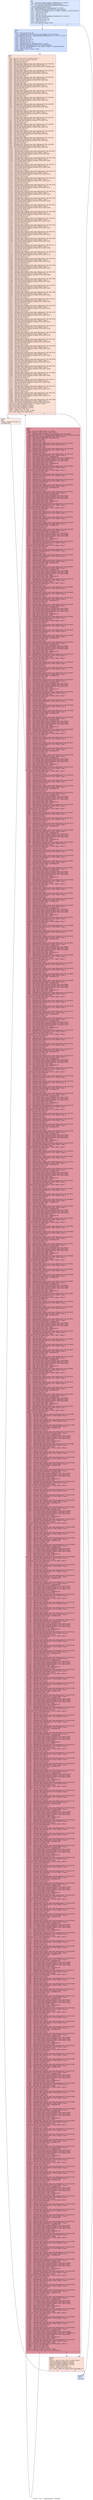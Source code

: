 digraph "CFG for '_Z13__r_aggregatePfS_ii' function" {
	label="CFG for '_Z13__r_aggregatePfS_ii' function";

	Node0x600bf40 [shape=record,color="#3d50c3ff", style=filled, fillcolor="#abc8fd70",label="{%4:\l  %5 = tail call i32 @llvm.amdgcn.workitem.id.y(), !range !4\l  %6 = tail call i32 @llvm.amdgcn.workgroup.id.y()\l  %7 = tail call align 4 dereferenceable(64) i8 addrspace(4)*\l... @llvm.amdgcn.dispatch.ptr()\l  %8 = getelementptr i8, i8 addrspace(4)* %7, i64 6\l  %9 = bitcast i8 addrspace(4)* %8 to i16 addrspace(4)*\l  %10 = load i16, i16 addrspace(4)* %9, align 2, !range !5, !invariant.load !6\l  %11 = zext i16 %10 to i32\l  %12 = mul i32 %6, %11\l  %13 = add i32 %12, %5\l  %14 = tail call i32 @llvm.amdgcn.workitem.id.x(), !range !4\l  %15 = mul nsw i32 %3, %2\l  %16 = icmp slt i32 %13, %2\l  %17 = icmp slt i32 %14, %3\l  %18 = and i1 %16, %17\l  br i1 %18, label %19, label %1676\l|{<s0>T|<s1>F}}"];
	Node0x600bf40:s0 -> Node0x600e860;
	Node0x600bf40:s1 -> Node0x600e8f0;
	Node0x600e860 [shape=record,color="#3d50c3ff", style=filled, fillcolor="#8fb1fe70",label="{%19:\l19:                                               \l  %20 = mul nsw i32 %13, %3\l  %21 = getelementptr inbounds [16 x [16 x float]], [16 x [16 x float]]\l... addrspace(3)* @_ZZ13__r_aggregatePfS_iiE8MinArray, i32 0, i32 %5, i32 %14\l  %22 = icmp eq i32 %5, 0\l  %23 = add i32 %12, %14\l  %24 = icmp slt i32 %23, %2\l  %25 = add nsw i32 %3, -1\l  %26 = mul nsw i32 %23, %3\l  %27 = getelementptr i8, i8 addrspace(4)* %7, i64 4\l  %28 = bitcast i8 addrspace(4)* %27 to i16 addrspace(4)*\l  %29 = load i16, i16 addrspace(4)* %28, align 4, !range !5, !invariant.load !6\l  %30 = zext i16 %29 to i32\l  %31 = select i1 %22, i1 %24, i1 false\l  br label %32\l}"];
	Node0x600e860 -> Node0x600fe30;
	Node0x600fe30 [shape=record,color="#3d50c3ff", style=filled, fillcolor="#f7b99e70",label="{%32:\l32:                                               \l  %33 = phi i32 [ %14, %19 ], [ %1674, %1672 ]\l  %34 = phi i32 [ 0, %19 ], [ %1673, %1672 ]\l  %35 = add nsw i32 %33, %20\l  %36 = sext i32 %35 to i64\l  %37 = getelementptr inbounds float, float addrspace(1)* %0, i64 %36\l  %38 = load float, float addrspace(1)* %37, align 4, !tbaa !7\l  %39 = tail call float @llvm.minnum.f32(float %38, float 1.000000e+08)\l  %40 = add nsw i32 %35, %15\l  %41 = sext i32 %40 to i64\l  %42 = getelementptr inbounds float, float addrspace(1)* %0, i64 %41\l  %43 = load float, float addrspace(1)* %42, align 4, !tbaa !7\l  %44 = tail call float @llvm.minnum.f32(float %43, float %39)\l  %45 = add nsw i32 %40, %15\l  %46 = sext i32 %45 to i64\l  %47 = getelementptr inbounds float, float addrspace(1)* %0, i64 %46\l  %48 = load float, float addrspace(1)* %47, align 4, !tbaa !7\l  %49 = tail call float @llvm.minnum.f32(float %48, float %44)\l  %50 = add nsw i32 %45, %15\l  %51 = sext i32 %50 to i64\l  %52 = getelementptr inbounds float, float addrspace(1)* %0, i64 %51\l  %53 = load float, float addrspace(1)* %52, align 4, !tbaa !7\l  %54 = tail call float @llvm.minnum.f32(float %53, float %49)\l  %55 = add nsw i32 %50, %15\l  %56 = sext i32 %55 to i64\l  %57 = getelementptr inbounds float, float addrspace(1)* %0, i64 %56\l  %58 = load float, float addrspace(1)* %57, align 4, !tbaa !7\l  %59 = tail call float @llvm.minnum.f32(float %58, float %54)\l  %60 = add nsw i32 %55, %15\l  %61 = sext i32 %60 to i64\l  %62 = getelementptr inbounds float, float addrspace(1)* %0, i64 %61\l  %63 = load float, float addrspace(1)* %62, align 4, !tbaa !7\l  %64 = tail call float @llvm.minnum.f32(float %63, float %59)\l  %65 = add nsw i32 %60, %15\l  %66 = sext i32 %65 to i64\l  %67 = getelementptr inbounds float, float addrspace(1)* %0, i64 %66\l  %68 = load float, float addrspace(1)* %67, align 4, !tbaa !7\l  %69 = tail call float @llvm.minnum.f32(float %68, float %64)\l  %70 = add nsw i32 %65, %15\l  %71 = sext i32 %70 to i64\l  %72 = getelementptr inbounds float, float addrspace(1)* %0, i64 %71\l  %73 = load float, float addrspace(1)* %72, align 4, !tbaa !7\l  %74 = tail call float @llvm.minnum.f32(float %73, float %69)\l  %75 = add nsw i32 %70, %15\l  %76 = sext i32 %75 to i64\l  %77 = getelementptr inbounds float, float addrspace(1)* %0, i64 %76\l  %78 = load float, float addrspace(1)* %77, align 4, !tbaa !7\l  %79 = tail call float @llvm.minnum.f32(float %78, float %74)\l  %80 = add nsw i32 %75, %15\l  %81 = sext i32 %80 to i64\l  %82 = getelementptr inbounds float, float addrspace(1)* %0, i64 %81\l  %83 = load float, float addrspace(1)* %82, align 4, !tbaa !7\l  %84 = tail call float @llvm.minnum.f32(float %83, float %79)\l  %85 = add nsw i32 %80, %15\l  %86 = sext i32 %85 to i64\l  %87 = getelementptr inbounds float, float addrspace(1)* %0, i64 %86\l  %88 = load float, float addrspace(1)* %87, align 4, !tbaa !7\l  %89 = tail call float @llvm.minnum.f32(float %88, float %84)\l  %90 = add nsw i32 %85, %15\l  %91 = sext i32 %90 to i64\l  %92 = getelementptr inbounds float, float addrspace(1)* %0, i64 %91\l  %93 = load float, float addrspace(1)* %92, align 4, !tbaa !7\l  %94 = tail call float @llvm.minnum.f32(float %93, float %89)\l  %95 = add nsw i32 %90, %15\l  %96 = sext i32 %95 to i64\l  %97 = getelementptr inbounds float, float addrspace(1)* %0, i64 %96\l  %98 = load float, float addrspace(1)* %97, align 4, !tbaa !7\l  %99 = tail call float @llvm.minnum.f32(float %98, float %94)\l  %100 = add nsw i32 %95, %15\l  %101 = sext i32 %100 to i64\l  %102 = getelementptr inbounds float, float addrspace(1)* %0, i64 %101\l  %103 = load float, float addrspace(1)* %102, align 4, !tbaa !7\l  %104 = tail call float @llvm.minnum.f32(float %103, float %99)\l  %105 = add nsw i32 %100, %15\l  %106 = sext i32 %105 to i64\l  %107 = getelementptr inbounds float, float addrspace(1)* %0, i64 %106\l  %108 = load float, float addrspace(1)* %107, align 4, !tbaa !7\l  %109 = tail call float @llvm.minnum.f32(float %108, float %104)\l  %110 = add nsw i32 %105, %15\l  %111 = sext i32 %110 to i64\l  %112 = getelementptr inbounds float, float addrspace(1)* %0, i64 %111\l  %113 = load float, float addrspace(1)* %112, align 4, !tbaa !7\l  %114 = tail call float @llvm.minnum.f32(float %113, float %109)\l  %115 = add nsw i32 %110, %15\l  %116 = sext i32 %115 to i64\l  %117 = getelementptr inbounds float, float addrspace(1)* %0, i64 %116\l  %118 = load float, float addrspace(1)* %117, align 4, !tbaa !7\l  %119 = tail call float @llvm.minnum.f32(float %118, float %114)\l  %120 = add nsw i32 %115, %15\l  %121 = sext i32 %120 to i64\l  %122 = getelementptr inbounds float, float addrspace(1)* %0, i64 %121\l  %123 = load float, float addrspace(1)* %122, align 4, !tbaa !7\l  %124 = tail call float @llvm.minnum.f32(float %123, float %119)\l  %125 = add nsw i32 %120, %15\l  %126 = sext i32 %125 to i64\l  %127 = getelementptr inbounds float, float addrspace(1)* %0, i64 %126\l  %128 = load float, float addrspace(1)* %127, align 4, !tbaa !7\l  %129 = tail call float @llvm.minnum.f32(float %128, float %124)\l  %130 = add nsw i32 %125, %15\l  %131 = sext i32 %130 to i64\l  %132 = getelementptr inbounds float, float addrspace(1)* %0, i64 %131\l  %133 = load float, float addrspace(1)* %132, align 4, !tbaa !7\l  %134 = tail call float @llvm.minnum.f32(float %133, float %129)\l  %135 = add nsw i32 %130, %15\l  %136 = sext i32 %135 to i64\l  %137 = getelementptr inbounds float, float addrspace(1)* %0, i64 %136\l  %138 = load float, float addrspace(1)* %137, align 4, !tbaa !7\l  %139 = tail call float @llvm.minnum.f32(float %138, float %134)\l  %140 = add nsw i32 %135, %15\l  %141 = sext i32 %140 to i64\l  %142 = getelementptr inbounds float, float addrspace(1)* %0, i64 %141\l  %143 = load float, float addrspace(1)* %142, align 4, !tbaa !7\l  %144 = tail call float @llvm.minnum.f32(float %143, float %139)\l  %145 = add nsw i32 %140, %15\l  %146 = sext i32 %145 to i64\l  %147 = getelementptr inbounds float, float addrspace(1)* %0, i64 %146\l  %148 = load float, float addrspace(1)* %147, align 4, !tbaa !7\l  %149 = tail call float @llvm.minnum.f32(float %148, float %144)\l  %150 = add nsw i32 %145, %15\l  %151 = sext i32 %150 to i64\l  %152 = getelementptr inbounds float, float addrspace(1)* %0, i64 %151\l  %153 = load float, float addrspace(1)* %152, align 4, !tbaa !7\l  %154 = tail call float @llvm.minnum.f32(float %153, float %149)\l  %155 = add nsw i32 %150, %15\l  %156 = sext i32 %155 to i64\l  %157 = getelementptr inbounds float, float addrspace(1)* %0, i64 %156\l  %158 = load float, float addrspace(1)* %157, align 4, !tbaa !7\l  %159 = tail call float @llvm.minnum.f32(float %158, float %154)\l  %160 = add nsw i32 %155, %15\l  %161 = sext i32 %160 to i64\l  %162 = getelementptr inbounds float, float addrspace(1)* %0, i64 %161\l  %163 = load float, float addrspace(1)* %162, align 4, !tbaa !7\l  %164 = tail call float @llvm.minnum.f32(float %163, float %159)\l  %165 = add nsw i32 %160, %15\l  %166 = sext i32 %165 to i64\l  %167 = getelementptr inbounds float, float addrspace(1)* %0, i64 %166\l  %168 = load float, float addrspace(1)* %167, align 4, !tbaa !7\l  %169 = tail call float @llvm.minnum.f32(float %168, float %164)\l  %170 = add nsw i32 %165, %15\l  %171 = sext i32 %170 to i64\l  %172 = getelementptr inbounds float, float addrspace(1)* %0, i64 %171\l  %173 = load float, float addrspace(1)* %172, align 4, !tbaa !7\l  %174 = tail call float @llvm.minnum.f32(float %173, float %169)\l  %175 = add nsw i32 %170, %15\l  %176 = sext i32 %175 to i64\l  %177 = getelementptr inbounds float, float addrspace(1)* %0, i64 %176\l  %178 = load float, float addrspace(1)* %177, align 4, !tbaa !7\l  %179 = tail call float @llvm.minnum.f32(float %178, float %174)\l  %180 = add nsw i32 %175, %15\l  %181 = sext i32 %180 to i64\l  %182 = getelementptr inbounds float, float addrspace(1)* %0, i64 %181\l  %183 = load float, float addrspace(1)* %182, align 4, !tbaa !7\l  %184 = tail call float @llvm.minnum.f32(float %183, float %179)\l  %185 = add nsw i32 %180, %15\l  %186 = sext i32 %185 to i64\l  %187 = getelementptr inbounds float, float addrspace(1)* %0, i64 %186\l  %188 = load float, float addrspace(1)* %187, align 4, !tbaa !7\l  %189 = tail call float @llvm.minnum.f32(float %188, float %184)\l  %190 = add nsw i32 %185, %15\l  %191 = sext i32 %190 to i64\l  %192 = getelementptr inbounds float, float addrspace(1)* %0, i64 %191\l  %193 = load float, float addrspace(1)* %192, align 4, !tbaa !7\l  %194 = tail call float @llvm.minnum.f32(float %193, float %189)\l  %195 = add nsw i32 %190, %15\l  %196 = sext i32 %195 to i64\l  %197 = getelementptr inbounds float, float addrspace(1)* %0, i64 %196\l  %198 = load float, float addrspace(1)* %197, align 4, !tbaa !7\l  %199 = tail call float @llvm.minnum.f32(float %198, float %194)\l  %200 = add nsw i32 %195, %15\l  %201 = sext i32 %200 to i64\l  %202 = getelementptr inbounds float, float addrspace(1)* %0, i64 %201\l  %203 = load float, float addrspace(1)* %202, align 4, !tbaa !7\l  %204 = tail call float @llvm.minnum.f32(float %203, float %199)\l  %205 = add nsw i32 %200, %15\l  %206 = sext i32 %205 to i64\l  %207 = getelementptr inbounds float, float addrspace(1)* %0, i64 %206\l  %208 = load float, float addrspace(1)* %207, align 4, !tbaa !7\l  %209 = tail call float @llvm.minnum.f32(float %208, float %204)\l  %210 = add nsw i32 %205, %15\l  %211 = sext i32 %210 to i64\l  %212 = getelementptr inbounds float, float addrspace(1)* %0, i64 %211\l  %213 = load float, float addrspace(1)* %212, align 4, !tbaa !7\l  %214 = tail call float @llvm.minnum.f32(float %213, float %209)\l  %215 = add nsw i32 %210, %15\l  %216 = sext i32 %215 to i64\l  %217 = getelementptr inbounds float, float addrspace(1)* %0, i64 %216\l  %218 = load float, float addrspace(1)* %217, align 4, !tbaa !7\l  %219 = tail call float @llvm.minnum.f32(float %218, float %214)\l  %220 = add nsw i32 %215, %15\l  %221 = sext i32 %220 to i64\l  %222 = getelementptr inbounds float, float addrspace(1)* %0, i64 %221\l  %223 = load float, float addrspace(1)* %222, align 4, !tbaa !7\l  %224 = tail call float @llvm.minnum.f32(float %223, float %219)\l  %225 = add nsw i32 %220, %15\l  %226 = sext i32 %225 to i64\l  %227 = getelementptr inbounds float, float addrspace(1)* %0, i64 %226\l  %228 = load float, float addrspace(1)* %227, align 4, !tbaa !7\l  %229 = tail call float @llvm.minnum.f32(float %228, float %224)\l  %230 = add nsw i32 %225, %15\l  %231 = sext i32 %230 to i64\l  %232 = getelementptr inbounds float, float addrspace(1)* %0, i64 %231\l  %233 = load float, float addrspace(1)* %232, align 4, !tbaa !7\l  %234 = tail call float @llvm.minnum.f32(float %233, float %229)\l  %235 = add nsw i32 %230, %15\l  %236 = sext i32 %235 to i64\l  %237 = getelementptr inbounds float, float addrspace(1)* %0, i64 %236\l  %238 = load float, float addrspace(1)* %237, align 4, !tbaa !7\l  %239 = tail call float @llvm.minnum.f32(float %238, float %234)\l  %240 = add nsw i32 %235, %15\l  %241 = sext i32 %240 to i64\l  %242 = getelementptr inbounds float, float addrspace(1)* %0, i64 %241\l  %243 = load float, float addrspace(1)* %242, align 4, !tbaa !7\l  %244 = tail call float @llvm.minnum.f32(float %243, float %239)\l  %245 = add nsw i32 %240, %15\l  %246 = sext i32 %245 to i64\l  %247 = getelementptr inbounds float, float addrspace(1)* %0, i64 %246\l  %248 = load float, float addrspace(1)* %247, align 4, !tbaa !7\l  %249 = tail call float @llvm.minnum.f32(float %248, float %244)\l  %250 = add nsw i32 %245, %15\l  %251 = sext i32 %250 to i64\l  %252 = getelementptr inbounds float, float addrspace(1)* %0, i64 %251\l  %253 = load float, float addrspace(1)* %252, align 4, !tbaa !7\l  %254 = tail call float @llvm.minnum.f32(float %253, float %249)\l  %255 = add nsw i32 %250, %15\l  %256 = sext i32 %255 to i64\l  %257 = getelementptr inbounds float, float addrspace(1)* %0, i64 %256\l  %258 = load float, float addrspace(1)* %257, align 4, !tbaa !7\l  %259 = tail call float @llvm.minnum.f32(float %258, float %254)\l  %260 = add nsw i32 %255, %15\l  %261 = sext i32 %260 to i64\l  %262 = getelementptr inbounds float, float addrspace(1)* %0, i64 %261\l  %263 = load float, float addrspace(1)* %262, align 4, !tbaa !7\l  %264 = tail call float @llvm.minnum.f32(float %263, float %259)\l  %265 = add nsw i32 %260, %15\l  %266 = sext i32 %265 to i64\l  %267 = getelementptr inbounds float, float addrspace(1)* %0, i64 %266\l  %268 = load float, float addrspace(1)* %267, align 4, !tbaa !7\l  %269 = tail call float @llvm.minnum.f32(float %268, float %264)\l  %270 = add nsw i32 %265, %15\l  %271 = sext i32 %270 to i64\l  %272 = getelementptr inbounds float, float addrspace(1)* %0, i64 %271\l  %273 = load float, float addrspace(1)* %272, align 4, !tbaa !7\l  %274 = tail call float @llvm.minnum.f32(float %273, float %269)\l  %275 = add nsw i32 %270, %15\l  %276 = sext i32 %275 to i64\l  %277 = getelementptr inbounds float, float addrspace(1)* %0, i64 %276\l  %278 = load float, float addrspace(1)* %277, align 4, !tbaa !7\l  %279 = tail call float @llvm.minnum.f32(float %278, float %274)\l  %280 = add nsw i32 %275, %15\l  %281 = sext i32 %280 to i64\l  %282 = getelementptr inbounds float, float addrspace(1)* %0, i64 %281\l  %283 = load float, float addrspace(1)* %282, align 4, !tbaa !7\l  %284 = tail call float @llvm.minnum.f32(float %283, float %279)\l  %285 = add nsw i32 %280, %15\l  %286 = sext i32 %285 to i64\l  %287 = getelementptr inbounds float, float addrspace(1)* %0, i64 %286\l  %288 = load float, float addrspace(1)* %287, align 4, !tbaa !7\l  %289 = tail call float @llvm.minnum.f32(float %288, float %284)\l  store float %289, float addrspace(3)* %21, align 4, !tbaa !7\l  fence syncscope(\"workgroup\") release\l  tail call void @llvm.amdgcn.s.barrier()\l  fence syncscope(\"workgroup\") acquire\l  %290 = icmp slt i32 %34, %25\l  %291 = select i1 %31, i1 %290, i1 false\l  br i1 %291, label %292, label %1672\l|{<s0>T|<s1>F}}"];
	Node0x600fe30:s0 -> Node0x601d810;
	Node0x600fe30:s1 -> Node0x600e6f0;
	Node0x601d810 [shape=record,color="#3d50c3ff", style=filled, fillcolor="#efcebd70",label="{%292:\l292:                                              \l  %293 = add nsw i32 %34, 15\l  br label %294\l}"];
	Node0x601d810 -> Node0x601d9a0;
	Node0x601d9a0 [shape=record,color="#b70d28ff", style=filled, fillcolor="#b70d2870",label="{%294:\l294:                                              \l  %295 = phi i32 [ %1668, %294 ], [ 0, %292 ]\l  %296 = phi i32 [ %300, %294 ], [ %34, %292 ]\l  %297 = getelementptr inbounds [16 x [16 x float]], [16 x [16 x float]]\l... addrspace(3)* @_ZZ13__r_aggregatePfS_iiE8MinArray, i32 0, i32 %14, i32 %295\l  %298 = load float, float addrspace(3)* %297, align 4, !tbaa !7\l  %299 = fadd contract float %298, 9.000000e+04\l  %300 = add nsw i32 %296, 1\l  %301 = add i32 %300, %26\l  %302 = sext i32 %301 to i64\l  %303 = getelementptr inbounds float, float addrspace(1)* %1, i64 %302\l  %304 = load float, float addrspace(1)* %303, align 4, !tbaa !7\l  %305 = add i32 %296, %26\l  %306 = sext i32 %305 to i64\l  %307 = getelementptr inbounds float, float addrspace(1)* %0, i64 %306\l  %308 = load float, float addrspace(1)* %307, align 4, !tbaa !7\l  %309 = add nsw i32 %305, %15\l  %310 = sext i32 %309 to i64\l  %311 = getelementptr inbounds float, float addrspace(1)* %0, i64 %310\l  %312 = load float, float addrspace(1)* %311, align 4, !tbaa !7\l  %313 = fadd contract float %312, 5.000000e+00\l  %314 = tail call float @llvm.minnum.f32(float %308, float 1.000000e+07)\l  %315 = tail call float @llvm.minnum.f32(float %313, float %299)\l  %316 = tail call float @llvm.minnum.f32(float %314, float %315)\l  %317 = fsub contract float %316, %299\l  %318 = fadd contract float %317, 9.000000e+04\l  %319 = fadd contract float %304, %318\l  %320 = getelementptr inbounds float, float addrspace(1)* %0, i64 %302\l  %321 = load float, float addrspace(1)* %320, align 4, !tbaa !7\l  %322 = fadd contract float %321, %319\l  store float %322, float addrspace(1)* %320, align 4, !tbaa !7\l  %323 = add nsw i32 %301, %15\l  %324 = sext i32 %323 to i64\l  %325 = getelementptr inbounds float, float addrspace(1)* %1, i64 %324\l  %326 = load float, float addrspace(1)* %325, align 4, !tbaa !7\l  %327 = add nsw i32 %323, -1\l  %328 = sext i32 %327 to i64\l  %329 = getelementptr inbounds float, float addrspace(1)* %0, i64 %328\l  %330 = load float, float addrspace(1)* %329, align 4, !tbaa !7\l  %331 = sub nsw i32 %327, %15\l  %332 = sext i32 %331 to i64\l  %333 = getelementptr inbounds float, float addrspace(1)* %0, i64 %332\l  %334 = load float, float addrspace(1)* %333, align 4, !tbaa !7\l  %335 = fadd contract float %334, 5.000000e+00\l  %336 = add nsw i32 %327, %15\l  %337 = sext i32 %336 to i64\l  %338 = getelementptr inbounds float, float addrspace(1)* %0, i64 %337\l  %339 = load float, float addrspace(1)* %338, align 4, !tbaa !7\l  %340 = fadd contract float %339, 5.000000e+00\l  %341 = tail call float @llvm.minnum.f32(float %330, float %335)\l  %342 = tail call float @llvm.minnum.f32(float %340, float %299)\l  %343 = tail call float @llvm.minnum.f32(float %341, float %342)\l  %344 = fsub contract float %343, %299\l  %345 = fadd contract float %344, 9.000000e+04\l  %346 = fadd contract float %326, %345\l  %347 = getelementptr inbounds float, float addrspace(1)* %0, i64 %324\l  %348 = load float, float addrspace(1)* %347, align 4, !tbaa !7\l  %349 = fadd contract float %348, %346\l  store float %349, float addrspace(1)* %347, align 4, !tbaa !7\l  %350 = add nsw i32 %323, %15\l  %351 = sext i32 %350 to i64\l  %352 = getelementptr inbounds float, float addrspace(1)* %1, i64 %351\l  %353 = load float, float addrspace(1)* %352, align 4, !tbaa !7\l  %354 = add nsw i32 %350, -1\l  %355 = sext i32 %354 to i64\l  %356 = getelementptr inbounds float, float addrspace(1)* %0, i64 %355\l  %357 = load float, float addrspace(1)* %356, align 4, !tbaa !7\l  %358 = sub nsw i32 %354, %15\l  %359 = sext i32 %358 to i64\l  %360 = getelementptr inbounds float, float addrspace(1)* %0, i64 %359\l  %361 = load float, float addrspace(1)* %360, align 4, !tbaa !7\l  %362 = fadd contract float %361, 5.000000e+00\l  %363 = add nsw i32 %354, %15\l  %364 = sext i32 %363 to i64\l  %365 = getelementptr inbounds float, float addrspace(1)* %0, i64 %364\l  %366 = load float, float addrspace(1)* %365, align 4, !tbaa !7\l  %367 = fadd contract float %366, 5.000000e+00\l  %368 = tail call float @llvm.minnum.f32(float %357, float %362)\l  %369 = tail call float @llvm.minnum.f32(float %367, float %299)\l  %370 = tail call float @llvm.minnum.f32(float %368, float %369)\l  %371 = fsub contract float %370, %299\l  %372 = fadd contract float %371, 9.000000e+04\l  %373 = fadd contract float %353, %372\l  %374 = getelementptr inbounds float, float addrspace(1)* %0, i64 %351\l  %375 = load float, float addrspace(1)* %374, align 4, !tbaa !7\l  %376 = fadd contract float %375, %373\l  store float %376, float addrspace(1)* %374, align 4, !tbaa !7\l  %377 = add nsw i32 %350, %15\l  %378 = sext i32 %377 to i64\l  %379 = getelementptr inbounds float, float addrspace(1)* %1, i64 %378\l  %380 = load float, float addrspace(1)* %379, align 4, !tbaa !7\l  %381 = add nsw i32 %377, -1\l  %382 = sext i32 %381 to i64\l  %383 = getelementptr inbounds float, float addrspace(1)* %0, i64 %382\l  %384 = load float, float addrspace(1)* %383, align 4, !tbaa !7\l  %385 = sub nsw i32 %381, %15\l  %386 = sext i32 %385 to i64\l  %387 = getelementptr inbounds float, float addrspace(1)* %0, i64 %386\l  %388 = load float, float addrspace(1)* %387, align 4, !tbaa !7\l  %389 = fadd contract float %388, 5.000000e+00\l  %390 = add nsw i32 %381, %15\l  %391 = sext i32 %390 to i64\l  %392 = getelementptr inbounds float, float addrspace(1)* %0, i64 %391\l  %393 = load float, float addrspace(1)* %392, align 4, !tbaa !7\l  %394 = fadd contract float %393, 5.000000e+00\l  %395 = tail call float @llvm.minnum.f32(float %384, float %389)\l  %396 = tail call float @llvm.minnum.f32(float %394, float %299)\l  %397 = tail call float @llvm.minnum.f32(float %395, float %396)\l  %398 = fsub contract float %397, %299\l  %399 = fadd contract float %398, 9.000000e+04\l  %400 = fadd contract float %380, %399\l  %401 = getelementptr inbounds float, float addrspace(1)* %0, i64 %378\l  %402 = load float, float addrspace(1)* %401, align 4, !tbaa !7\l  %403 = fadd contract float %402, %400\l  store float %403, float addrspace(1)* %401, align 4, !tbaa !7\l  %404 = add nsw i32 %377, %15\l  %405 = sext i32 %404 to i64\l  %406 = getelementptr inbounds float, float addrspace(1)* %1, i64 %405\l  %407 = load float, float addrspace(1)* %406, align 4, !tbaa !7\l  %408 = add nsw i32 %404, -1\l  %409 = sext i32 %408 to i64\l  %410 = getelementptr inbounds float, float addrspace(1)* %0, i64 %409\l  %411 = load float, float addrspace(1)* %410, align 4, !tbaa !7\l  %412 = sub nsw i32 %408, %15\l  %413 = sext i32 %412 to i64\l  %414 = getelementptr inbounds float, float addrspace(1)* %0, i64 %413\l  %415 = load float, float addrspace(1)* %414, align 4, !tbaa !7\l  %416 = fadd contract float %415, 5.000000e+00\l  %417 = add nsw i32 %408, %15\l  %418 = sext i32 %417 to i64\l  %419 = getelementptr inbounds float, float addrspace(1)* %0, i64 %418\l  %420 = load float, float addrspace(1)* %419, align 4, !tbaa !7\l  %421 = fadd contract float %420, 5.000000e+00\l  %422 = tail call float @llvm.minnum.f32(float %411, float %416)\l  %423 = tail call float @llvm.minnum.f32(float %421, float %299)\l  %424 = tail call float @llvm.minnum.f32(float %422, float %423)\l  %425 = fsub contract float %424, %299\l  %426 = fadd contract float %425, 9.000000e+04\l  %427 = fadd contract float %407, %426\l  %428 = getelementptr inbounds float, float addrspace(1)* %0, i64 %405\l  %429 = load float, float addrspace(1)* %428, align 4, !tbaa !7\l  %430 = fadd contract float %429, %427\l  store float %430, float addrspace(1)* %428, align 4, !tbaa !7\l  %431 = add nsw i32 %404, %15\l  %432 = sext i32 %431 to i64\l  %433 = getelementptr inbounds float, float addrspace(1)* %1, i64 %432\l  %434 = load float, float addrspace(1)* %433, align 4, !tbaa !7\l  %435 = add nsw i32 %431, -1\l  %436 = sext i32 %435 to i64\l  %437 = getelementptr inbounds float, float addrspace(1)* %0, i64 %436\l  %438 = load float, float addrspace(1)* %437, align 4, !tbaa !7\l  %439 = sub nsw i32 %435, %15\l  %440 = sext i32 %439 to i64\l  %441 = getelementptr inbounds float, float addrspace(1)* %0, i64 %440\l  %442 = load float, float addrspace(1)* %441, align 4, !tbaa !7\l  %443 = fadd contract float %442, 5.000000e+00\l  %444 = add nsw i32 %435, %15\l  %445 = sext i32 %444 to i64\l  %446 = getelementptr inbounds float, float addrspace(1)* %0, i64 %445\l  %447 = load float, float addrspace(1)* %446, align 4, !tbaa !7\l  %448 = fadd contract float %447, 5.000000e+00\l  %449 = tail call float @llvm.minnum.f32(float %438, float %443)\l  %450 = tail call float @llvm.minnum.f32(float %448, float %299)\l  %451 = tail call float @llvm.minnum.f32(float %449, float %450)\l  %452 = fsub contract float %451, %299\l  %453 = fadd contract float %452, 9.000000e+04\l  %454 = fadd contract float %434, %453\l  %455 = getelementptr inbounds float, float addrspace(1)* %0, i64 %432\l  %456 = load float, float addrspace(1)* %455, align 4, !tbaa !7\l  %457 = fadd contract float %456, %454\l  store float %457, float addrspace(1)* %455, align 4, !tbaa !7\l  %458 = add nsw i32 %431, %15\l  %459 = sext i32 %458 to i64\l  %460 = getelementptr inbounds float, float addrspace(1)* %1, i64 %459\l  %461 = load float, float addrspace(1)* %460, align 4, !tbaa !7\l  %462 = add nsw i32 %458, -1\l  %463 = sext i32 %462 to i64\l  %464 = getelementptr inbounds float, float addrspace(1)* %0, i64 %463\l  %465 = load float, float addrspace(1)* %464, align 4, !tbaa !7\l  %466 = sub nsw i32 %462, %15\l  %467 = sext i32 %466 to i64\l  %468 = getelementptr inbounds float, float addrspace(1)* %0, i64 %467\l  %469 = load float, float addrspace(1)* %468, align 4, !tbaa !7\l  %470 = fadd contract float %469, 5.000000e+00\l  %471 = add nsw i32 %462, %15\l  %472 = sext i32 %471 to i64\l  %473 = getelementptr inbounds float, float addrspace(1)* %0, i64 %472\l  %474 = load float, float addrspace(1)* %473, align 4, !tbaa !7\l  %475 = fadd contract float %474, 5.000000e+00\l  %476 = tail call float @llvm.minnum.f32(float %465, float %470)\l  %477 = tail call float @llvm.minnum.f32(float %475, float %299)\l  %478 = tail call float @llvm.minnum.f32(float %476, float %477)\l  %479 = fsub contract float %478, %299\l  %480 = fadd contract float %479, 9.000000e+04\l  %481 = fadd contract float %461, %480\l  %482 = getelementptr inbounds float, float addrspace(1)* %0, i64 %459\l  %483 = load float, float addrspace(1)* %482, align 4, !tbaa !7\l  %484 = fadd contract float %483, %481\l  store float %484, float addrspace(1)* %482, align 4, !tbaa !7\l  %485 = add nsw i32 %458, %15\l  %486 = sext i32 %485 to i64\l  %487 = getelementptr inbounds float, float addrspace(1)* %1, i64 %486\l  %488 = load float, float addrspace(1)* %487, align 4, !tbaa !7\l  %489 = add nsw i32 %485, -1\l  %490 = sext i32 %489 to i64\l  %491 = getelementptr inbounds float, float addrspace(1)* %0, i64 %490\l  %492 = load float, float addrspace(1)* %491, align 4, !tbaa !7\l  %493 = sub nsw i32 %489, %15\l  %494 = sext i32 %493 to i64\l  %495 = getelementptr inbounds float, float addrspace(1)* %0, i64 %494\l  %496 = load float, float addrspace(1)* %495, align 4, !tbaa !7\l  %497 = fadd contract float %496, 5.000000e+00\l  %498 = add nsw i32 %489, %15\l  %499 = sext i32 %498 to i64\l  %500 = getelementptr inbounds float, float addrspace(1)* %0, i64 %499\l  %501 = load float, float addrspace(1)* %500, align 4, !tbaa !7\l  %502 = fadd contract float %501, 5.000000e+00\l  %503 = tail call float @llvm.minnum.f32(float %492, float %497)\l  %504 = tail call float @llvm.minnum.f32(float %502, float %299)\l  %505 = tail call float @llvm.minnum.f32(float %503, float %504)\l  %506 = fsub contract float %505, %299\l  %507 = fadd contract float %506, 9.000000e+04\l  %508 = fadd contract float %488, %507\l  %509 = getelementptr inbounds float, float addrspace(1)* %0, i64 %486\l  %510 = load float, float addrspace(1)* %509, align 4, !tbaa !7\l  %511 = fadd contract float %510, %508\l  store float %511, float addrspace(1)* %509, align 4, !tbaa !7\l  %512 = add nsw i32 %485, %15\l  %513 = sext i32 %512 to i64\l  %514 = getelementptr inbounds float, float addrspace(1)* %1, i64 %513\l  %515 = load float, float addrspace(1)* %514, align 4, !tbaa !7\l  %516 = add nsw i32 %512, -1\l  %517 = sext i32 %516 to i64\l  %518 = getelementptr inbounds float, float addrspace(1)* %0, i64 %517\l  %519 = load float, float addrspace(1)* %518, align 4, !tbaa !7\l  %520 = sub nsw i32 %516, %15\l  %521 = sext i32 %520 to i64\l  %522 = getelementptr inbounds float, float addrspace(1)* %0, i64 %521\l  %523 = load float, float addrspace(1)* %522, align 4, !tbaa !7\l  %524 = fadd contract float %523, 5.000000e+00\l  %525 = add nsw i32 %516, %15\l  %526 = sext i32 %525 to i64\l  %527 = getelementptr inbounds float, float addrspace(1)* %0, i64 %526\l  %528 = load float, float addrspace(1)* %527, align 4, !tbaa !7\l  %529 = fadd contract float %528, 5.000000e+00\l  %530 = tail call float @llvm.minnum.f32(float %519, float %524)\l  %531 = tail call float @llvm.minnum.f32(float %529, float %299)\l  %532 = tail call float @llvm.minnum.f32(float %530, float %531)\l  %533 = fsub contract float %532, %299\l  %534 = fadd contract float %533, 9.000000e+04\l  %535 = fadd contract float %515, %534\l  %536 = getelementptr inbounds float, float addrspace(1)* %0, i64 %513\l  %537 = load float, float addrspace(1)* %536, align 4, !tbaa !7\l  %538 = fadd contract float %537, %535\l  store float %538, float addrspace(1)* %536, align 4, !tbaa !7\l  %539 = add nsw i32 %512, %15\l  %540 = sext i32 %539 to i64\l  %541 = getelementptr inbounds float, float addrspace(1)* %1, i64 %540\l  %542 = load float, float addrspace(1)* %541, align 4, !tbaa !7\l  %543 = add nsw i32 %539, -1\l  %544 = sext i32 %543 to i64\l  %545 = getelementptr inbounds float, float addrspace(1)* %0, i64 %544\l  %546 = load float, float addrspace(1)* %545, align 4, !tbaa !7\l  %547 = sub nsw i32 %543, %15\l  %548 = sext i32 %547 to i64\l  %549 = getelementptr inbounds float, float addrspace(1)* %0, i64 %548\l  %550 = load float, float addrspace(1)* %549, align 4, !tbaa !7\l  %551 = fadd contract float %550, 5.000000e+00\l  %552 = add nsw i32 %543, %15\l  %553 = sext i32 %552 to i64\l  %554 = getelementptr inbounds float, float addrspace(1)* %0, i64 %553\l  %555 = load float, float addrspace(1)* %554, align 4, !tbaa !7\l  %556 = fadd contract float %555, 5.000000e+00\l  %557 = tail call float @llvm.minnum.f32(float %546, float %551)\l  %558 = tail call float @llvm.minnum.f32(float %556, float %299)\l  %559 = tail call float @llvm.minnum.f32(float %557, float %558)\l  %560 = fsub contract float %559, %299\l  %561 = fadd contract float %560, 9.000000e+04\l  %562 = fadd contract float %542, %561\l  %563 = getelementptr inbounds float, float addrspace(1)* %0, i64 %540\l  %564 = load float, float addrspace(1)* %563, align 4, !tbaa !7\l  %565 = fadd contract float %564, %562\l  store float %565, float addrspace(1)* %563, align 4, !tbaa !7\l  %566 = add nsw i32 %539, %15\l  %567 = sext i32 %566 to i64\l  %568 = getelementptr inbounds float, float addrspace(1)* %1, i64 %567\l  %569 = load float, float addrspace(1)* %568, align 4, !tbaa !7\l  %570 = add nsw i32 %566, -1\l  %571 = sext i32 %570 to i64\l  %572 = getelementptr inbounds float, float addrspace(1)* %0, i64 %571\l  %573 = load float, float addrspace(1)* %572, align 4, !tbaa !7\l  %574 = sub nsw i32 %570, %15\l  %575 = sext i32 %574 to i64\l  %576 = getelementptr inbounds float, float addrspace(1)* %0, i64 %575\l  %577 = load float, float addrspace(1)* %576, align 4, !tbaa !7\l  %578 = fadd contract float %577, 5.000000e+00\l  %579 = add nsw i32 %570, %15\l  %580 = sext i32 %579 to i64\l  %581 = getelementptr inbounds float, float addrspace(1)* %0, i64 %580\l  %582 = load float, float addrspace(1)* %581, align 4, !tbaa !7\l  %583 = fadd contract float %582, 5.000000e+00\l  %584 = tail call float @llvm.minnum.f32(float %573, float %578)\l  %585 = tail call float @llvm.minnum.f32(float %583, float %299)\l  %586 = tail call float @llvm.minnum.f32(float %584, float %585)\l  %587 = fsub contract float %586, %299\l  %588 = fadd contract float %587, 9.000000e+04\l  %589 = fadd contract float %569, %588\l  %590 = getelementptr inbounds float, float addrspace(1)* %0, i64 %567\l  %591 = load float, float addrspace(1)* %590, align 4, !tbaa !7\l  %592 = fadd contract float %591, %589\l  store float %592, float addrspace(1)* %590, align 4, !tbaa !7\l  %593 = add nsw i32 %566, %15\l  %594 = sext i32 %593 to i64\l  %595 = getelementptr inbounds float, float addrspace(1)* %1, i64 %594\l  %596 = load float, float addrspace(1)* %595, align 4, !tbaa !7\l  %597 = add nsw i32 %593, -1\l  %598 = sext i32 %597 to i64\l  %599 = getelementptr inbounds float, float addrspace(1)* %0, i64 %598\l  %600 = load float, float addrspace(1)* %599, align 4, !tbaa !7\l  %601 = sub nsw i32 %597, %15\l  %602 = sext i32 %601 to i64\l  %603 = getelementptr inbounds float, float addrspace(1)* %0, i64 %602\l  %604 = load float, float addrspace(1)* %603, align 4, !tbaa !7\l  %605 = fadd contract float %604, 5.000000e+00\l  %606 = add nsw i32 %597, %15\l  %607 = sext i32 %606 to i64\l  %608 = getelementptr inbounds float, float addrspace(1)* %0, i64 %607\l  %609 = load float, float addrspace(1)* %608, align 4, !tbaa !7\l  %610 = fadd contract float %609, 5.000000e+00\l  %611 = tail call float @llvm.minnum.f32(float %600, float %605)\l  %612 = tail call float @llvm.minnum.f32(float %610, float %299)\l  %613 = tail call float @llvm.minnum.f32(float %611, float %612)\l  %614 = fsub contract float %613, %299\l  %615 = fadd contract float %614, 9.000000e+04\l  %616 = fadd contract float %596, %615\l  %617 = getelementptr inbounds float, float addrspace(1)* %0, i64 %594\l  %618 = load float, float addrspace(1)* %617, align 4, !tbaa !7\l  %619 = fadd contract float %618, %616\l  store float %619, float addrspace(1)* %617, align 4, !tbaa !7\l  %620 = add nsw i32 %593, %15\l  %621 = sext i32 %620 to i64\l  %622 = getelementptr inbounds float, float addrspace(1)* %1, i64 %621\l  %623 = load float, float addrspace(1)* %622, align 4, !tbaa !7\l  %624 = add nsw i32 %620, -1\l  %625 = sext i32 %624 to i64\l  %626 = getelementptr inbounds float, float addrspace(1)* %0, i64 %625\l  %627 = load float, float addrspace(1)* %626, align 4, !tbaa !7\l  %628 = sub nsw i32 %624, %15\l  %629 = sext i32 %628 to i64\l  %630 = getelementptr inbounds float, float addrspace(1)* %0, i64 %629\l  %631 = load float, float addrspace(1)* %630, align 4, !tbaa !7\l  %632 = fadd contract float %631, 5.000000e+00\l  %633 = add nsw i32 %624, %15\l  %634 = sext i32 %633 to i64\l  %635 = getelementptr inbounds float, float addrspace(1)* %0, i64 %634\l  %636 = load float, float addrspace(1)* %635, align 4, !tbaa !7\l  %637 = fadd contract float %636, 5.000000e+00\l  %638 = tail call float @llvm.minnum.f32(float %627, float %632)\l  %639 = tail call float @llvm.minnum.f32(float %637, float %299)\l  %640 = tail call float @llvm.minnum.f32(float %638, float %639)\l  %641 = fsub contract float %640, %299\l  %642 = fadd contract float %641, 9.000000e+04\l  %643 = fadd contract float %623, %642\l  %644 = getelementptr inbounds float, float addrspace(1)* %0, i64 %621\l  %645 = load float, float addrspace(1)* %644, align 4, !tbaa !7\l  %646 = fadd contract float %645, %643\l  store float %646, float addrspace(1)* %644, align 4, !tbaa !7\l  %647 = add nsw i32 %620, %15\l  %648 = sext i32 %647 to i64\l  %649 = getelementptr inbounds float, float addrspace(1)* %1, i64 %648\l  %650 = load float, float addrspace(1)* %649, align 4, !tbaa !7\l  %651 = add nsw i32 %647, -1\l  %652 = sext i32 %651 to i64\l  %653 = getelementptr inbounds float, float addrspace(1)* %0, i64 %652\l  %654 = load float, float addrspace(1)* %653, align 4, !tbaa !7\l  %655 = sub nsw i32 %651, %15\l  %656 = sext i32 %655 to i64\l  %657 = getelementptr inbounds float, float addrspace(1)* %0, i64 %656\l  %658 = load float, float addrspace(1)* %657, align 4, !tbaa !7\l  %659 = fadd contract float %658, 5.000000e+00\l  %660 = add nsw i32 %651, %15\l  %661 = sext i32 %660 to i64\l  %662 = getelementptr inbounds float, float addrspace(1)* %0, i64 %661\l  %663 = load float, float addrspace(1)* %662, align 4, !tbaa !7\l  %664 = fadd contract float %663, 5.000000e+00\l  %665 = tail call float @llvm.minnum.f32(float %654, float %659)\l  %666 = tail call float @llvm.minnum.f32(float %664, float %299)\l  %667 = tail call float @llvm.minnum.f32(float %665, float %666)\l  %668 = fsub contract float %667, %299\l  %669 = fadd contract float %668, 9.000000e+04\l  %670 = fadd contract float %650, %669\l  %671 = getelementptr inbounds float, float addrspace(1)* %0, i64 %648\l  %672 = load float, float addrspace(1)* %671, align 4, !tbaa !7\l  %673 = fadd contract float %672, %670\l  store float %673, float addrspace(1)* %671, align 4, !tbaa !7\l  %674 = add nsw i32 %647, %15\l  %675 = sext i32 %674 to i64\l  %676 = getelementptr inbounds float, float addrspace(1)* %1, i64 %675\l  %677 = load float, float addrspace(1)* %676, align 4, !tbaa !7\l  %678 = add nsw i32 %674, -1\l  %679 = sext i32 %678 to i64\l  %680 = getelementptr inbounds float, float addrspace(1)* %0, i64 %679\l  %681 = load float, float addrspace(1)* %680, align 4, !tbaa !7\l  %682 = sub nsw i32 %678, %15\l  %683 = sext i32 %682 to i64\l  %684 = getelementptr inbounds float, float addrspace(1)* %0, i64 %683\l  %685 = load float, float addrspace(1)* %684, align 4, !tbaa !7\l  %686 = fadd contract float %685, 5.000000e+00\l  %687 = add nsw i32 %678, %15\l  %688 = sext i32 %687 to i64\l  %689 = getelementptr inbounds float, float addrspace(1)* %0, i64 %688\l  %690 = load float, float addrspace(1)* %689, align 4, !tbaa !7\l  %691 = fadd contract float %690, 5.000000e+00\l  %692 = tail call float @llvm.minnum.f32(float %681, float %686)\l  %693 = tail call float @llvm.minnum.f32(float %691, float %299)\l  %694 = tail call float @llvm.minnum.f32(float %692, float %693)\l  %695 = fsub contract float %694, %299\l  %696 = fadd contract float %695, 9.000000e+04\l  %697 = fadd contract float %677, %696\l  %698 = getelementptr inbounds float, float addrspace(1)* %0, i64 %675\l  %699 = load float, float addrspace(1)* %698, align 4, !tbaa !7\l  %700 = fadd contract float %699, %697\l  store float %700, float addrspace(1)* %698, align 4, !tbaa !7\l  %701 = add nsw i32 %674, %15\l  %702 = sext i32 %701 to i64\l  %703 = getelementptr inbounds float, float addrspace(1)* %1, i64 %702\l  %704 = load float, float addrspace(1)* %703, align 4, !tbaa !7\l  %705 = add nsw i32 %701, -1\l  %706 = sext i32 %705 to i64\l  %707 = getelementptr inbounds float, float addrspace(1)* %0, i64 %706\l  %708 = load float, float addrspace(1)* %707, align 4, !tbaa !7\l  %709 = sub nsw i32 %705, %15\l  %710 = sext i32 %709 to i64\l  %711 = getelementptr inbounds float, float addrspace(1)* %0, i64 %710\l  %712 = load float, float addrspace(1)* %711, align 4, !tbaa !7\l  %713 = fadd contract float %712, 5.000000e+00\l  %714 = add nsw i32 %705, %15\l  %715 = sext i32 %714 to i64\l  %716 = getelementptr inbounds float, float addrspace(1)* %0, i64 %715\l  %717 = load float, float addrspace(1)* %716, align 4, !tbaa !7\l  %718 = fadd contract float %717, 5.000000e+00\l  %719 = tail call float @llvm.minnum.f32(float %708, float %713)\l  %720 = tail call float @llvm.minnum.f32(float %718, float %299)\l  %721 = tail call float @llvm.minnum.f32(float %719, float %720)\l  %722 = fsub contract float %721, %299\l  %723 = fadd contract float %722, 9.000000e+04\l  %724 = fadd contract float %704, %723\l  %725 = getelementptr inbounds float, float addrspace(1)* %0, i64 %702\l  %726 = load float, float addrspace(1)* %725, align 4, !tbaa !7\l  %727 = fadd contract float %726, %724\l  store float %727, float addrspace(1)* %725, align 4, !tbaa !7\l  %728 = add nsw i32 %701, %15\l  %729 = sext i32 %728 to i64\l  %730 = getelementptr inbounds float, float addrspace(1)* %1, i64 %729\l  %731 = load float, float addrspace(1)* %730, align 4, !tbaa !7\l  %732 = add nsw i32 %728, -1\l  %733 = sext i32 %732 to i64\l  %734 = getelementptr inbounds float, float addrspace(1)* %0, i64 %733\l  %735 = load float, float addrspace(1)* %734, align 4, !tbaa !7\l  %736 = sub nsw i32 %732, %15\l  %737 = sext i32 %736 to i64\l  %738 = getelementptr inbounds float, float addrspace(1)* %0, i64 %737\l  %739 = load float, float addrspace(1)* %738, align 4, !tbaa !7\l  %740 = fadd contract float %739, 5.000000e+00\l  %741 = add nsw i32 %732, %15\l  %742 = sext i32 %741 to i64\l  %743 = getelementptr inbounds float, float addrspace(1)* %0, i64 %742\l  %744 = load float, float addrspace(1)* %743, align 4, !tbaa !7\l  %745 = fadd contract float %744, 5.000000e+00\l  %746 = tail call float @llvm.minnum.f32(float %735, float %740)\l  %747 = tail call float @llvm.minnum.f32(float %745, float %299)\l  %748 = tail call float @llvm.minnum.f32(float %746, float %747)\l  %749 = fsub contract float %748, %299\l  %750 = fadd contract float %749, 9.000000e+04\l  %751 = fadd contract float %731, %750\l  %752 = getelementptr inbounds float, float addrspace(1)* %0, i64 %729\l  %753 = load float, float addrspace(1)* %752, align 4, !tbaa !7\l  %754 = fadd contract float %753, %751\l  store float %754, float addrspace(1)* %752, align 4, !tbaa !7\l  %755 = add nsw i32 %728, %15\l  %756 = sext i32 %755 to i64\l  %757 = getelementptr inbounds float, float addrspace(1)* %1, i64 %756\l  %758 = load float, float addrspace(1)* %757, align 4, !tbaa !7\l  %759 = add nsw i32 %755, -1\l  %760 = sext i32 %759 to i64\l  %761 = getelementptr inbounds float, float addrspace(1)* %0, i64 %760\l  %762 = load float, float addrspace(1)* %761, align 4, !tbaa !7\l  %763 = sub nsw i32 %759, %15\l  %764 = sext i32 %763 to i64\l  %765 = getelementptr inbounds float, float addrspace(1)* %0, i64 %764\l  %766 = load float, float addrspace(1)* %765, align 4, !tbaa !7\l  %767 = fadd contract float %766, 5.000000e+00\l  %768 = add nsw i32 %759, %15\l  %769 = sext i32 %768 to i64\l  %770 = getelementptr inbounds float, float addrspace(1)* %0, i64 %769\l  %771 = load float, float addrspace(1)* %770, align 4, !tbaa !7\l  %772 = fadd contract float %771, 5.000000e+00\l  %773 = tail call float @llvm.minnum.f32(float %762, float %767)\l  %774 = tail call float @llvm.minnum.f32(float %772, float %299)\l  %775 = tail call float @llvm.minnum.f32(float %773, float %774)\l  %776 = fsub contract float %775, %299\l  %777 = fadd contract float %776, 9.000000e+04\l  %778 = fadd contract float %758, %777\l  %779 = getelementptr inbounds float, float addrspace(1)* %0, i64 %756\l  %780 = load float, float addrspace(1)* %779, align 4, !tbaa !7\l  %781 = fadd contract float %780, %778\l  store float %781, float addrspace(1)* %779, align 4, !tbaa !7\l  %782 = add nsw i32 %755, %15\l  %783 = sext i32 %782 to i64\l  %784 = getelementptr inbounds float, float addrspace(1)* %1, i64 %783\l  %785 = load float, float addrspace(1)* %784, align 4, !tbaa !7\l  %786 = add nsw i32 %782, -1\l  %787 = sext i32 %786 to i64\l  %788 = getelementptr inbounds float, float addrspace(1)* %0, i64 %787\l  %789 = load float, float addrspace(1)* %788, align 4, !tbaa !7\l  %790 = sub nsw i32 %786, %15\l  %791 = sext i32 %790 to i64\l  %792 = getelementptr inbounds float, float addrspace(1)* %0, i64 %791\l  %793 = load float, float addrspace(1)* %792, align 4, !tbaa !7\l  %794 = fadd contract float %793, 5.000000e+00\l  %795 = add nsw i32 %786, %15\l  %796 = sext i32 %795 to i64\l  %797 = getelementptr inbounds float, float addrspace(1)* %0, i64 %796\l  %798 = load float, float addrspace(1)* %797, align 4, !tbaa !7\l  %799 = fadd contract float %798, 5.000000e+00\l  %800 = tail call float @llvm.minnum.f32(float %789, float %794)\l  %801 = tail call float @llvm.minnum.f32(float %799, float %299)\l  %802 = tail call float @llvm.minnum.f32(float %800, float %801)\l  %803 = fsub contract float %802, %299\l  %804 = fadd contract float %803, 9.000000e+04\l  %805 = fadd contract float %785, %804\l  %806 = getelementptr inbounds float, float addrspace(1)* %0, i64 %783\l  %807 = load float, float addrspace(1)* %806, align 4, !tbaa !7\l  %808 = fadd contract float %807, %805\l  store float %808, float addrspace(1)* %806, align 4, !tbaa !7\l  %809 = add nsw i32 %782, %15\l  %810 = sext i32 %809 to i64\l  %811 = getelementptr inbounds float, float addrspace(1)* %1, i64 %810\l  %812 = load float, float addrspace(1)* %811, align 4, !tbaa !7\l  %813 = add nsw i32 %809, -1\l  %814 = sext i32 %813 to i64\l  %815 = getelementptr inbounds float, float addrspace(1)* %0, i64 %814\l  %816 = load float, float addrspace(1)* %815, align 4, !tbaa !7\l  %817 = sub nsw i32 %813, %15\l  %818 = sext i32 %817 to i64\l  %819 = getelementptr inbounds float, float addrspace(1)* %0, i64 %818\l  %820 = load float, float addrspace(1)* %819, align 4, !tbaa !7\l  %821 = fadd contract float %820, 5.000000e+00\l  %822 = add nsw i32 %813, %15\l  %823 = sext i32 %822 to i64\l  %824 = getelementptr inbounds float, float addrspace(1)* %0, i64 %823\l  %825 = load float, float addrspace(1)* %824, align 4, !tbaa !7\l  %826 = fadd contract float %825, 5.000000e+00\l  %827 = tail call float @llvm.minnum.f32(float %816, float %821)\l  %828 = tail call float @llvm.minnum.f32(float %826, float %299)\l  %829 = tail call float @llvm.minnum.f32(float %827, float %828)\l  %830 = fsub contract float %829, %299\l  %831 = fadd contract float %830, 9.000000e+04\l  %832 = fadd contract float %812, %831\l  %833 = getelementptr inbounds float, float addrspace(1)* %0, i64 %810\l  %834 = load float, float addrspace(1)* %833, align 4, !tbaa !7\l  %835 = fadd contract float %834, %832\l  store float %835, float addrspace(1)* %833, align 4, !tbaa !7\l  %836 = add nsw i32 %809, %15\l  %837 = sext i32 %836 to i64\l  %838 = getelementptr inbounds float, float addrspace(1)* %1, i64 %837\l  %839 = load float, float addrspace(1)* %838, align 4, !tbaa !7\l  %840 = add nsw i32 %836, -1\l  %841 = sext i32 %840 to i64\l  %842 = getelementptr inbounds float, float addrspace(1)* %0, i64 %841\l  %843 = load float, float addrspace(1)* %842, align 4, !tbaa !7\l  %844 = sub nsw i32 %840, %15\l  %845 = sext i32 %844 to i64\l  %846 = getelementptr inbounds float, float addrspace(1)* %0, i64 %845\l  %847 = load float, float addrspace(1)* %846, align 4, !tbaa !7\l  %848 = fadd contract float %847, 5.000000e+00\l  %849 = add nsw i32 %840, %15\l  %850 = sext i32 %849 to i64\l  %851 = getelementptr inbounds float, float addrspace(1)* %0, i64 %850\l  %852 = load float, float addrspace(1)* %851, align 4, !tbaa !7\l  %853 = fadd contract float %852, 5.000000e+00\l  %854 = tail call float @llvm.minnum.f32(float %843, float %848)\l  %855 = tail call float @llvm.minnum.f32(float %853, float %299)\l  %856 = tail call float @llvm.minnum.f32(float %854, float %855)\l  %857 = fsub contract float %856, %299\l  %858 = fadd contract float %857, 9.000000e+04\l  %859 = fadd contract float %839, %858\l  %860 = getelementptr inbounds float, float addrspace(1)* %0, i64 %837\l  %861 = load float, float addrspace(1)* %860, align 4, !tbaa !7\l  %862 = fadd contract float %861, %859\l  store float %862, float addrspace(1)* %860, align 4, !tbaa !7\l  %863 = add nsw i32 %836, %15\l  %864 = sext i32 %863 to i64\l  %865 = getelementptr inbounds float, float addrspace(1)* %1, i64 %864\l  %866 = load float, float addrspace(1)* %865, align 4, !tbaa !7\l  %867 = add nsw i32 %863, -1\l  %868 = sext i32 %867 to i64\l  %869 = getelementptr inbounds float, float addrspace(1)* %0, i64 %868\l  %870 = load float, float addrspace(1)* %869, align 4, !tbaa !7\l  %871 = sub nsw i32 %867, %15\l  %872 = sext i32 %871 to i64\l  %873 = getelementptr inbounds float, float addrspace(1)* %0, i64 %872\l  %874 = load float, float addrspace(1)* %873, align 4, !tbaa !7\l  %875 = fadd contract float %874, 5.000000e+00\l  %876 = add nsw i32 %867, %15\l  %877 = sext i32 %876 to i64\l  %878 = getelementptr inbounds float, float addrspace(1)* %0, i64 %877\l  %879 = load float, float addrspace(1)* %878, align 4, !tbaa !7\l  %880 = fadd contract float %879, 5.000000e+00\l  %881 = tail call float @llvm.minnum.f32(float %870, float %875)\l  %882 = tail call float @llvm.minnum.f32(float %880, float %299)\l  %883 = tail call float @llvm.minnum.f32(float %881, float %882)\l  %884 = fsub contract float %883, %299\l  %885 = fadd contract float %884, 9.000000e+04\l  %886 = fadd contract float %866, %885\l  %887 = getelementptr inbounds float, float addrspace(1)* %0, i64 %864\l  %888 = load float, float addrspace(1)* %887, align 4, !tbaa !7\l  %889 = fadd contract float %888, %886\l  store float %889, float addrspace(1)* %887, align 4, !tbaa !7\l  %890 = add nsw i32 %863, %15\l  %891 = sext i32 %890 to i64\l  %892 = getelementptr inbounds float, float addrspace(1)* %1, i64 %891\l  %893 = load float, float addrspace(1)* %892, align 4, !tbaa !7\l  %894 = add nsw i32 %890, -1\l  %895 = sext i32 %894 to i64\l  %896 = getelementptr inbounds float, float addrspace(1)* %0, i64 %895\l  %897 = load float, float addrspace(1)* %896, align 4, !tbaa !7\l  %898 = sub nsw i32 %894, %15\l  %899 = sext i32 %898 to i64\l  %900 = getelementptr inbounds float, float addrspace(1)* %0, i64 %899\l  %901 = load float, float addrspace(1)* %900, align 4, !tbaa !7\l  %902 = fadd contract float %901, 5.000000e+00\l  %903 = add nsw i32 %894, %15\l  %904 = sext i32 %903 to i64\l  %905 = getelementptr inbounds float, float addrspace(1)* %0, i64 %904\l  %906 = load float, float addrspace(1)* %905, align 4, !tbaa !7\l  %907 = fadd contract float %906, 5.000000e+00\l  %908 = tail call float @llvm.minnum.f32(float %897, float %902)\l  %909 = tail call float @llvm.minnum.f32(float %907, float %299)\l  %910 = tail call float @llvm.minnum.f32(float %908, float %909)\l  %911 = fsub contract float %910, %299\l  %912 = fadd contract float %911, 9.000000e+04\l  %913 = fadd contract float %893, %912\l  %914 = getelementptr inbounds float, float addrspace(1)* %0, i64 %891\l  %915 = load float, float addrspace(1)* %914, align 4, !tbaa !7\l  %916 = fadd contract float %915, %913\l  store float %916, float addrspace(1)* %914, align 4, !tbaa !7\l  %917 = add nsw i32 %890, %15\l  %918 = sext i32 %917 to i64\l  %919 = getelementptr inbounds float, float addrspace(1)* %1, i64 %918\l  %920 = load float, float addrspace(1)* %919, align 4, !tbaa !7\l  %921 = add nsw i32 %917, -1\l  %922 = sext i32 %921 to i64\l  %923 = getelementptr inbounds float, float addrspace(1)* %0, i64 %922\l  %924 = load float, float addrspace(1)* %923, align 4, !tbaa !7\l  %925 = sub nsw i32 %921, %15\l  %926 = sext i32 %925 to i64\l  %927 = getelementptr inbounds float, float addrspace(1)* %0, i64 %926\l  %928 = load float, float addrspace(1)* %927, align 4, !tbaa !7\l  %929 = fadd contract float %928, 5.000000e+00\l  %930 = add nsw i32 %921, %15\l  %931 = sext i32 %930 to i64\l  %932 = getelementptr inbounds float, float addrspace(1)* %0, i64 %931\l  %933 = load float, float addrspace(1)* %932, align 4, !tbaa !7\l  %934 = fadd contract float %933, 5.000000e+00\l  %935 = tail call float @llvm.minnum.f32(float %924, float %929)\l  %936 = tail call float @llvm.minnum.f32(float %934, float %299)\l  %937 = tail call float @llvm.minnum.f32(float %935, float %936)\l  %938 = fsub contract float %937, %299\l  %939 = fadd contract float %938, 9.000000e+04\l  %940 = fadd contract float %920, %939\l  %941 = getelementptr inbounds float, float addrspace(1)* %0, i64 %918\l  %942 = load float, float addrspace(1)* %941, align 4, !tbaa !7\l  %943 = fadd contract float %942, %940\l  store float %943, float addrspace(1)* %941, align 4, !tbaa !7\l  %944 = add nsw i32 %917, %15\l  %945 = sext i32 %944 to i64\l  %946 = getelementptr inbounds float, float addrspace(1)* %1, i64 %945\l  %947 = load float, float addrspace(1)* %946, align 4, !tbaa !7\l  %948 = add nsw i32 %944, -1\l  %949 = sext i32 %948 to i64\l  %950 = getelementptr inbounds float, float addrspace(1)* %0, i64 %949\l  %951 = load float, float addrspace(1)* %950, align 4, !tbaa !7\l  %952 = sub nsw i32 %948, %15\l  %953 = sext i32 %952 to i64\l  %954 = getelementptr inbounds float, float addrspace(1)* %0, i64 %953\l  %955 = load float, float addrspace(1)* %954, align 4, !tbaa !7\l  %956 = fadd contract float %955, 5.000000e+00\l  %957 = add nsw i32 %948, %15\l  %958 = sext i32 %957 to i64\l  %959 = getelementptr inbounds float, float addrspace(1)* %0, i64 %958\l  %960 = load float, float addrspace(1)* %959, align 4, !tbaa !7\l  %961 = fadd contract float %960, 5.000000e+00\l  %962 = tail call float @llvm.minnum.f32(float %951, float %956)\l  %963 = tail call float @llvm.minnum.f32(float %961, float %299)\l  %964 = tail call float @llvm.minnum.f32(float %962, float %963)\l  %965 = fsub contract float %964, %299\l  %966 = fadd contract float %965, 9.000000e+04\l  %967 = fadd contract float %947, %966\l  %968 = getelementptr inbounds float, float addrspace(1)* %0, i64 %945\l  %969 = load float, float addrspace(1)* %968, align 4, !tbaa !7\l  %970 = fadd contract float %969, %967\l  store float %970, float addrspace(1)* %968, align 4, !tbaa !7\l  %971 = add nsw i32 %944, %15\l  %972 = sext i32 %971 to i64\l  %973 = getelementptr inbounds float, float addrspace(1)* %1, i64 %972\l  %974 = load float, float addrspace(1)* %973, align 4, !tbaa !7\l  %975 = add nsw i32 %971, -1\l  %976 = sext i32 %975 to i64\l  %977 = getelementptr inbounds float, float addrspace(1)* %0, i64 %976\l  %978 = load float, float addrspace(1)* %977, align 4, !tbaa !7\l  %979 = sub nsw i32 %975, %15\l  %980 = sext i32 %979 to i64\l  %981 = getelementptr inbounds float, float addrspace(1)* %0, i64 %980\l  %982 = load float, float addrspace(1)* %981, align 4, !tbaa !7\l  %983 = fadd contract float %982, 5.000000e+00\l  %984 = add nsw i32 %975, %15\l  %985 = sext i32 %984 to i64\l  %986 = getelementptr inbounds float, float addrspace(1)* %0, i64 %985\l  %987 = load float, float addrspace(1)* %986, align 4, !tbaa !7\l  %988 = fadd contract float %987, 5.000000e+00\l  %989 = tail call float @llvm.minnum.f32(float %978, float %983)\l  %990 = tail call float @llvm.minnum.f32(float %988, float %299)\l  %991 = tail call float @llvm.minnum.f32(float %989, float %990)\l  %992 = fsub contract float %991, %299\l  %993 = fadd contract float %992, 9.000000e+04\l  %994 = fadd contract float %974, %993\l  %995 = getelementptr inbounds float, float addrspace(1)* %0, i64 %972\l  %996 = load float, float addrspace(1)* %995, align 4, !tbaa !7\l  %997 = fadd contract float %996, %994\l  store float %997, float addrspace(1)* %995, align 4, !tbaa !7\l  %998 = add nsw i32 %971, %15\l  %999 = sext i32 %998 to i64\l  %1000 = getelementptr inbounds float, float addrspace(1)* %1, i64 %999\l  %1001 = load float, float addrspace(1)* %1000, align 4, !tbaa !7\l  %1002 = add nsw i32 %998, -1\l  %1003 = sext i32 %1002 to i64\l  %1004 = getelementptr inbounds float, float addrspace(1)* %0, i64 %1003\l  %1005 = load float, float addrspace(1)* %1004, align 4, !tbaa !7\l  %1006 = sub nsw i32 %1002, %15\l  %1007 = sext i32 %1006 to i64\l  %1008 = getelementptr inbounds float, float addrspace(1)* %0, i64 %1007\l  %1009 = load float, float addrspace(1)* %1008, align 4, !tbaa !7\l  %1010 = fadd contract float %1009, 5.000000e+00\l  %1011 = add nsw i32 %1002, %15\l  %1012 = sext i32 %1011 to i64\l  %1013 = getelementptr inbounds float, float addrspace(1)* %0, i64 %1012\l  %1014 = load float, float addrspace(1)* %1013, align 4, !tbaa !7\l  %1015 = fadd contract float %1014, 5.000000e+00\l  %1016 = tail call float @llvm.minnum.f32(float %1005, float %1010)\l  %1017 = tail call float @llvm.minnum.f32(float %1015, float %299)\l  %1018 = tail call float @llvm.minnum.f32(float %1016, float %1017)\l  %1019 = fsub contract float %1018, %299\l  %1020 = fadd contract float %1019, 9.000000e+04\l  %1021 = fadd contract float %1001, %1020\l  %1022 = getelementptr inbounds float, float addrspace(1)* %0, i64 %999\l  %1023 = load float, float addrspace(1)* %1022, align 4, !tbaa !7\l  %1024 = fadd contract float %1023, %1021\l  store float %1024, float addrspace(1)* %1022, align 4, !tbaa !7\l  %1025 = add nsw i32 %998, %15\l  %1026 = sext i32 %1025 to i64\l  %1027 = getelementptr inbounds float, float addrspace(1)* %1, i64 %1026\l  %1028 = load float, float addrspace(1)* %1027, align 4, !tbaa !7\l  %1029 = add nsw i32 %1025, -1\l  %1030 = sext i32 %1029 to i64\l  %1031 = getelementptr inbounds float, float addrspace(1)* %0, i64 %1030\l  %1032 = load float, float addrspace(1)* %1031, align 4, !tbaa !7\l  %1033 = sub nsw i32 %1029, %15\l  %1034 = sext i32 %1033 to i64\l  %1035 = getelementptr inbounds float, float addrspace(1)* %0, i64 %1034\l  %1036 = load float, float addrspace(1)* %1035, align 4, !tbaa !7\l  %1037 = fadd contract float %1036, 5.000000e+00\l  %1038 = add nsw i32 %1029, %15\l  %1039 = sext i32 %1038 to i64\l  %1040 = getelementptr inbounds float, float addrspace(1)* %0, i64 %1039\l  %1041 = load float, float addrspace(1)* %1040, align 4, !tbaa !7\l  %1042 = fadd contract float %1041, 5.000000e+00\l  %1043 = tail call float @llvm.minnum.f32(float %1032, float %1037)\l  %1044 = tail call float @llvm.minnum.f32(float %1042, float %299)\l  %1045 = tail call float @llvm.minnum.f32(float %1043, float %1044)\l  %1046 = fsub contract float %1045, %299\l  %1047 = fadd contract float %1046, 9.000000e+04\l  %1048 = fadd contract float %1028, %1047\l  %1049 = getelementptr inbounds float, float addrspace(1)* %0, i64 %1026\l  %1050 = load float, float addrspace(1)* %1049, align 4, !tbaa !7\l  %1051 = fadd contract float %1050, %1048\l  store float %1051, float addrspace(1)* %1049, align 4, !tbaa !7\l  %1052 = add nsw i32 %1025, %15\l  %1053 = sext i32 %1052 to i64\l  %1054 = getelementptr inbounds float, float addrspace(1)* %1, i64 %1053\l  %1055 = load float, float addrspace(1)* %1054, align 4, !tbaa !7\l  %1056 = add nsw i32 %1052, -1\l  %1057 = sext i32 %1056 to i64\l  %1058 = getelementptr inbounds float, float addrspace(1)* %0, i64 %1057\l  %1059 = load float, float addrspace(1)* %1058, align 4, !tbaa !7\l  %1060 = sub nsw i32 %1056, %15\l  %1061 = sext i32 %1060 to i64\l  %1062 = getelementptr inbounds float, float addrspace(1)* %0, i64 %1061\l  %1063 = load float, float addrspace(1)* %1062, align 4, !tbaa !7\l  %1064 = fadd contract float %1063, 5.000000e+00\l  %1065 = add nsw i32 %1056, %15\l  %1066 = sext i32 %1065 to i64\l  %1067 = getelementptr inbounds float, float addrspace(1)* %0, i64 %1066\l  %1068 = load float, float addrspace(1)* %1067, align 4, !tbaa !7\l  %1069 = fadd contract float %1068, 5.000000e+00\l  %1070 = tail call float @llvm.minnum.f32(float %1059, float %1064)\l  %1071 = tail call float @llvm.minnum.f32(float %1069, float %299)\l  %1072 = tail call float @llvm.minnum.f32(float %1070, float %1071)\l  %1073 = fsub contract float %1072, %299\l  %1074 = fadd contract float %1073, 9.000000e+04\l  %1075 = fadd contract float %1055, %1074\l  %1076 = getelementptr inbounds float, float addrspace(1)* %0, i64 %1053\l  %1077 = load float, float addrspace(1)* %1076, align 4, !tbaa !7\l  %1078 = fadd contract float %1077, %1075\l  store float %1078, float addrspace(1)* %1076, align 4, !tbaa !7\l  %1079 = add nsw i32 %1052, %15\l  %1080 = sext i32 %1079 to i64\l  %1081 = getelementptr inbounds float, float addrspace(1)* %1, i64 %1080\l  %1082 = load float, float addrspace(1)* %1081, align 4, !tbaa !7\l  %1083 = add nsw i32 %1079, -1\l  %1084 = sext i32 %1083 to i64\l  %1085 = getelementptr inbounds float, float addrspace(1)* %0, i64 %1084\l  %1086 = load float, float addrspace(1)* %1085, align 4, !tbaa !7\l  %1087 = sub nsw i32 %1083, %15\l  %1088 = sext i32 %1087 to i64\l  %1089 = getelementptr inbounds float, float addrspace(1)* %0, i64 %1088\l  %1090 = load float, float addrspace(1)* %1089, align 4, !tbaa !7\l  %1091 = fadd contract float %1090, 5.000000e+00\l  %1092 = add nsw i32 %1083, %15\l  %1093 = sext i32 %1092 to i64\l  %1094 = getelementptr inbounds float, float addrspace(1)* %0, i64 %1093\l  %1095 = load float, float addrspace(1)* %1094, align 4, !tbaa !7\l  %1096 = fadd contract float %1095, 5.000000e+00\l  %1097 = tail call float @llvm.minnum.f32(float %1086, float %1091)\l  %1098 = tail call float @llvm.minnum.f32(float %1096, float %299)\l  %1099 = tail call float @llvm.minnum.f32(float %1097, float %1098)\l  %1100 = fsub contract float %1099, %299\l  %1101 = fadd contract float %1100, 9.000000e+04\l  %1102 = fadd contract float %1082, %1101\l  %1103 = getelementptr inbounds float, float addrspace(1)* %0, i64 %1080\l  %1104 = load float, float addrspace(1)* %1103, align 4, !tbaa !7\l  %1105 = fadd contract float %1104, %1102\l  store float %1105, float addrspace(1)* %1103, align 4, !tbaa !7\l  %1106 = add nsw i32 %1079, %15\l  %1107 = sext i32 %1106 to i64\l  %1108 = getelementptr inbounds float, float addrspace(1)* %1, i64 %1107\l  %1109 = load float, float addrspace(1)* %1108, align 4, !tbaa !7\l  %1110 = add nsw i32 %1106, -1\l  %1111 = sext i32 %1110 to i64\l  %1112 = getelementptr inbounds float, float addrspace(1)* %0, i64 %1111\l  %1113 = load float, float addrspace(1)* %1112, align 4, !tbaa !7\l  %1114 = sub nsw i32 %1110, %15\l  %1115 = sext i32 %1114 to i64\l  %1116 = getelementptr inbounds float, float addrspace(1)* %0, i64 %1115\l  %1117 = load float, float addrspace(1)* %1116, align 4, !tbaa !7\l  %1118 = fadd contract float %1117, 5.000000e+00\l  %1119 = add nsw i32 %1110, %15\l  %1120 = sext i32 %1119 to i64\l  %1121 = getelementptr inbounds float, float addrspace(1)* %0, i64 %1120\l  %1122 = load float, float addrspace(1)* %1121, align 4, !tbaa !7\l  %1123 = fadd contract float %1122, 5.000000e+00\l  %1124 = tail call float @llvm.minnum.f32(float %1113, float %1118)\l  %1125 = tail call float @llvm.minnum.f32(float %1123, float %299)\l  %1126 = tail call float @llvm.minnum.f32(float %1124, float %1125)\l  %1127 = fsub contract float %1126, %299\l  %1128 = fadd contract float %1127, 9.000000e+04\l  %1129 = fadd contract float %1109, %1128\l  %1130 = getelementptr inbounds float, float addrspace(1)* %0, i64 %1107\l  %1131 = load float, float addrspace(1)* %1130, align 4, !tbaa !7\l  %1132 = fadd contract float %1131, %1129\l  store float %1132, float addrspace(1)* %1130, align 4, !tbaa !7\l  %1133 = add nsw i32 %1106, %15\l  %1134 = sext i32 %1133 to i64\l  %1135 = getelementptr inbounds float, float addrspace(1)* %1, i64 %1134\l  %1136 = load float, float addrspace(1)* %1135, align 4, !tbaa !7\l  %1137 = add nsw i32 %1133, -1\l  %1138 = sext i32 %1137 to i64\l  %1139 = getelementptr inbounds float, float addrspace(1)* %0, i64 %1138\l  %1140 = load float, float addrspace(1)* %1139, align 4, !tbaa !7\l  %1141 = sub nsw i32 %1137, %15\l  %1142 = sext i32 %1141 to i64\l  %1143 = getelementptr inbounds float, float addrspace(1)* %0, i64 %1142\l  %1144 = load float, float addrspace(1)* %1143, align 4, !tbaa !7\l  %1145 = fadd contract float %1144, 5.000000e+00\l  %1146 = add nsw i32 %1137, %15\l  %1147 = sext i32 %1146 to i64\l  %1148 = getelementptr inbounds float, float addrspace(1)* %0, i64 %1147\l  %1149 = load float, float addrspace(1)* %1148, align 4, !tbaa !7\l  %1150 = fadd contract float %1149, 5.000000e+00\l  %1151 = tail call float @llvm.minnum.f32(float %1140, float %1145)\l  %1152 = tail call float @llvm.minnum.f32(float %1150, float %299)\l  %1153 = tail call float @llvm.minnum.f32(float %1151, float %1152)\l  %1154 = fsub contract float %1153, %299\l  %1155 = fadd contract float %1154, 9.000000e+04\l  %1156 = fadd contract float %1136, %1155\l  %1157 = getelementptr inbounds float, float addrspace(1)* %0, i64 %1134\l  %1158 = load float, float addrspace(1)* %1157, align 4, !tbaa !7\l  %1159 = fadd contract float %1158, %1156\l  store float %1159, float addrspace(1)* %1157, align 4, !tbaa !7\l  %1160 = add nsw i32 %1133, %15\l  %1161 = sext i32 %1160 to i64\l  %1162 = getelementptr inbounds float, float addrspace(1)* %1, i64 %1161\l  %1163 = load float, float addrspace(1)* %1162, align 4, !tbaa !7\l  %1164 = add nsw i32 %1160, -1\l  %1165 = sext i32 %1164 to i64\l  %1166 = getelementptr inbounds float, float addrspace(1)* %0, i64 %1165\l  %1167 = load float, float addrspace(1)* %1166, align 4, !tbaa !7\l  %1168 = sub nsw i32 %1164, %15\l  %1169 = sext i32 %1168 to i64\l  %1170 = getelementptr inbounds float, float addrspace(1)* %0, i64 %1169\l  %1171 = load float, float addrspace(1)* %1170, align 4, !tbaa !7\l  %1172 = fadd contract float %1171, 5.000000e+00\l  %1173 = add nsw i32 %1164, %15\l  %1174 = sext i32 %1173 to i64\l  %1175 = getelementptr inbounds float, float addrspace(1)* %0, i64 %1174\l  %1176 = load float, float addrspace(1)* %1175, align 4, !tbaa !7\l  %1177 = fadd contract float %1176, 5.000000e+00\l  %1178 = tail call float @llvm.minnum.f32(float %1167, float %1172)\l  %1179 = tail call float @llvm.minnum.f32(float %1177, float %299)\l  %1180 = tail call float @llvm.minnum.f32(float %1178, float %1179)\l  %1181 = fsub contract float %1180, %299\l  %1182 = fadd contract float %1181, 9.000000e+04\l  %1183 = fadd contract float %1163, %1182\l  %1184 = getelementptr inbounds float, float addrspace(1)* %0, i64 %1161\l  %1185 = load float, float addrspace(1)* %1184, align 4, !tbaa !7\l  %1186 = fadd contract float %1185, %1183\l  store float %1186, float addrspace(1)* %1184, align 4, !tbaa !7\l  %1187 = add nsw i32 %1160, %15\l  %1188 = sext i32 %1187 to i64\l  %1189 = getelementptr inbounds float, float addrspace(1)* %1, i64 %1188\l  %1190 = load float, float addrspace(1)* %1189, align 4, !tbaa !7\l  %1191 = add nsw i32 %1187, -1\l  %1192 = sext i32 %1191 to i64\l  %1193 = getelementptr inbounds float, float addrspace(1)* %0, i64 %1192\l  %1194 = load float, float addrspace(1)* %1193, align 4, !tbaa !7\l  %1195 = sub nsw i32 %1191, %15\l  %1196 = sext i32 %1195 to i64\l  %1197 = getelementptr inbounds float, float addrspace(1)* %0, i64 %1196\l  %1198 = load float, float addrspace(1)* %1197, align 4, !tbaa !7\l  %1199 = fadd contract float %1198, 5.000000e+00\l  %1200 = add nsw i32 %1191, %15\l  %1201 = sext i32 %1200 to i64\l  %1202 = getelementptr inbounds float, float addrspace(1)* %0, i64 %1201\l  %1203 = load float, float addrspace(1)* %1202, align 4, !tbaa !7\l  %1204 = fadd contract float %1203, 5.000000e+00\l  %1205 = tail call float @llvm.minnum.f32(float %1194, float %1199)\l  %1206 = tail call float @llvm.minnum.f32(float %1204, float %299)\l  %1207 = tail call float @llvm.minnum.f32(float %1205, float %1206)\l  %1208 = fsub contract float %1207, %299\l  %1209 = fadd contract float %1208, 9.000000e+04\l  %1210 = fadd contract float %1190, %1209\l  %1211 = getelementptr inbounds float, float addrspace(1)* %0, i64 %1188\l  %1212 = load float, float addrspace(1)* %1211, align 4, !tbaa !7\l  %1213 = fadd contract float %1212, %1210\l  store float %1213, float addrspace(1)* %1211, align 4, !tbaa !7\l  %1214 = add nsw i32 %1187, %15\l  %1215 = sext i32 %1214 to i64\l  %1216 = getelementptr inbounds float, float addrspace(1)* %1, i64 %1215\l  %1217 = load float, float addrspace(1)* %1216, align 4, !tbaa !7\l  %1218 = add nsw i32 %1214, -1\l  %1219 = sext i32 %1218 to i64\l  %1220 = getelementptr inbounds float, float addrspace(1)* %0, i64 %1219\l  %1221 = load float, float addrspace(1)* %1220, align 4, !tbaa !7\l  %1222 = sub nsw i32 %1218, %15\l  %1223 = sext i32 %1222 to i64\l  %1224 = getelementptr inbounds float, float addrspace(1)* %0, i64 %1223\l  %1225 = load float, float addrspace(1)* %1224, align 4, !tbaa !7\l  %1226 = fadd contract float %1225, 5.000000e+00\l  %1227 = add nsw i32 %1218, %15\l  %1228 = sext i32 %1227 to i64\l  %1229 = getelementptr inbounds float, float addrspace(1)* %0, i64 %1228\l  %1230 = load float, float addrspace(1)* %1229, align 4, !tbaa !7\l  %1231 = fadd contract float %1230, 5.000000e+00\l  %1232 = tail call float @llvm.minnum.f32(float %1221, float %1226)\l  %1233 = tail call float @llvm.minnum.f32(float %1231, float %299)\l  %1234 = tail call float @llvm.minnum.f32(float %1232, float %1233)\l  %1235 = fsub contract float %1234, %299\l  %1236 = fadd contract float %1235, 9.000000e+04\l  %1237 = fadd contract float %1217, %1236\l  %1238 = getelementptr inbounds float, float addrspace(1)* %0, i64 %1215\l  %1239 = load float, float addrspace(1)* %1238, align 4, !tbaa !7\l  %1240 = fadd contract float %1239, %1237\l  store float %1240, float addrspace(1)* %1238, align 4, !tbaa !7\l  %1241 = add nsw i32 %1214, %15\l  %1242 = sext i32 %1241 to i64\l  %1243 = getelementptr inbounds float, float addrspace(1)* %1, i64 %1242\l  %1244 = load float, float addrspace(1)* %1243, align 4, !tbaa !7\l  %1245 = add nsw i32 %1241, -1\l  %1246 = sext i32 %1245 to i64\l  %1247 = getelementptr inbounds float, float addrspace(1)* %0, i64 %1246\l  %1248 = load float, float addrspace(1)* %1247, align 4, !tbaa !7\l  %1249 = sub nsw i32 %1245, %15\l  %1250 = sext i32 %1249 to i64\l  %1251 = getelementptr inbounds float, float addrspace(1)* %0, i64 %1250\l  %1252 = load float, float addrspace(1)* %1251, align 4, !tbaa !7\l  %1253 = fadd contract float %1252, 5.000000e+00\l  %1254 = add nsw i32 %1245, %15\l  %1255 = sext i32 %1254 to i64\l  %1256 = getelementptr inbounds float, float addrspace(1)* %0, i64 %1255\l  %1257 = load float, float addrspace(1)* %1256, align 4, !tbaa !7\l  %1258 = fadd contract float %1257, 5.000000e+00\l  %1259 = tail call float @llvm.minnum.f32(float %1248, float %1253)\l  %1260 = tail call float @llvm.minnum.f32(float %1258, float %299)\l  %1261 = tail call float @llvm.minnum.f32(float %1259, float %1260)\l  %1262 = fsub contract float %1261, %299\l  %1263 = fadd contract float %1262, 9.000000e+04\l  %1264 = fadd contract float %1244, %1263\l  %1265 = getelementptr inbounds float, float addrspace(1)* %0, i64 %1242\l  %1266 = load float, float addrspace(1)* %1265, align 4, !tbaa !7\l  %1267 = fadd contract float %1266, %1264\l  store float %1267, float addrspace(1)* %1265, align 4, !tbaa !7\l  %1268 = add nsw i32 %1241, %15\l  %1269 = sext i32 %1268 to i64\l  %1270 = getelementptr inbounds float, float addrspace(1)* %1, i64 %1269\l  %1271 = load float, float addrspace(1)* %1270, align 4, !tbaa !7\l  %1272 = add nsw i32 %1268, -1\l  %1273 = sext i32 %1272 to i64\l  %1274 = getelementptr inbounds float, float addrspace(1)* %0, i64 %1273\l  %1275 = load float, float addrspace(1)* %1274, align 4, !tbaa !7\l  %1276 = sub nsw i32 %1272, %15\l  %1277 = sext i32 %1276 to i64\l  %1278 = getelementptr inbounds float, float addrspace(1)* %0, i64 %1277\l  %1279 = load float, float addrspace(1)* %1278, align 4, !tbaa !7\l  %1280 = fadd contract float %1279, 5.000000e+00\l  %1281 = add nsw i32 %1272, %15\l  %1282 = sext i32 %1281 to i64\l  %1283 = getelementptr inbounds float, float addrspace(1)* %0, i64 %1282\l  %1284 = load float, float addrspace(1)* %1283, align 4, !tbaa !7\l  %1285 = fadd contract float %1284, 5.000000e+00\l  %1286 = tail call float @llvm.minnum.f32(float %1275, float %1280)\l  %1287 = tail call float @llvm.minnum.f32(float %1285, float %299)\l  %1288 = tail call float @llvm.minnum.f32(float %1286, float %1287)\l  %1289 = fsub contract float %1288, %299\l  %1290 = fadd contract float %1289, 9.000000e+04\l  %1291 = fadd contract float %1271, %1290\l  %1292 = getelementptr inbounds float, float addrspace(1)* %0, i64 %1269\l  %1293 = load float, float addrspace(1)* %1292, align 4, !tbaa !7\l  %1294 = fadd contract float %1293, %1291\l  store float %1294, float addrspace(1)* %1292, align 4, !tbaa !7\l  %1295 = add nsw i32 %1268, %15\l  %1296 = sext i32 %1295 to i64\l  %1297 = getelementptr inbounds float, float addrspace(1)* %1, i64 %1296\l  %1298 = load float, float addrspace(1)* %1297, align 4, !tbaa !7\l  %1299 = add nsw i32 %1295, -1\l  %1300 = sext i32 %1299 to i64\l  %1301 = getelementptr inbounds float, float addrspace(1)* %0, i64 %1300\l  %1302 = load float, float addrspace(1)* %1301, align 4, !tbaa !7\l  %1303 = sub nsw i32 %1299, %15\l  %1304 = sext i32 %1303 to i64\l  %1305 = getelementptr inbounds float, float addrspace(1)* %0, i64 %1304\l  %1306 = load float, float addrspace(1)* %1305, align 4, !tbaa !7\l  %1307 = fadd contract float %1306, 5.000000e+00\l  %1308 = add nsw i32 %1299, %15\l  %1309 = sext i32 %1308 to i64\l  %1310 = getelementptr inbounds float, float addrspace(1)* %0, i64 %1309\l  %1311 = load float, float addrspace(1)* %1310, align 4, !tbaa !7\l  %1312 = fadd contract float %1311, 5.000000e+00\l  %1313 = tail call float @llvm.minnum.f32(float %1302, float %1307)\l  %1314 = tail call float @llvm.minnum.f32(float %1312, float %299)\l  %1315 = tail call float @llvm.minnum.f32(float %1313, float %1314)\l  %1316 = fsub contract float %1315, %299\l  %1317 = fadd contract float %1316, 9.000000e+04\l  %1318 = fadd contract float %1298, %1317\l  %1319 = getelementptr inbounds float, float addrspace(1)* %0, i64 %1296\l  %1320 = load float, float addrspace(1)* %1319, align 4, !tbaa !7\l  %1321 = fadd contract float %1320, %1318\l  store float %1321, float addrspace(1)* %1319, align 4, !tbaa !7\l  %1322 = add nsw i32 %1295, %15\l  %1323 = sext i32 %1322 to i64\l  %1324 = getelementptr inbounds float, float addrspace(1)* %1, i64 %1323\l  %1325 = load float, float addrspace(1)* %1324, align 4, !tbaa !7\l  %1326 = add nsw i32 %1322, -1\l  %1327 = sext i32 %1326 to i64\l  %1328 = getelementptr inbounds float, float addrspace(1)* %0, i64 %1327\l  %1329 = load float, float addrspace(1)* %1328, align 4, !tbaa !7\l  %1330 = sub nsw i32 %1326, %15\l  %1331 = sext i32 %1330 to i64\l  %1332 = getelementptr inbounds float, float addrspace(1)* %0, i64 %1331\l  %1333 = load float, float addrspace(1)* %1332, align 4, !tbaa !7\l  %1334 = fadd contract float %1333, 5.000000e+00\l  %1335 = add nsw i32 %1326, %15\l  %1336 = sext i32 %1335 to i64\l  %1337 = getelementptr inbounds float, float addrspace(1)* %0, i64 %1336\l  %1338 = load float, float addrspace(1)* %1337, align 4, !tbaa !7\l  %1339 = fadd contract float %1338, 5.000000e+00\l  %1340 = tail call float @llvm.minnum.f32(float %1329, float %1334)\l  %1341 = tail call float @llvm.minnum.f32(float %1339, float %299)\l  %1342 = tail call float @llvm.minnum.f32(float %1340, float %1341)\l  %1343 = fsub contract float %1342, %299\l  %1344 = fadd contract float %1343, 9.000000e+04\l  %1345 = fadd contract float %1325, %1344\l  %1346 = getelementptr inbounds float, float addrspace(1)* %0, i64 %1323\l  %1347 = load float, float addrspace(1)* %1346, align 4, !tbaa !7\l  %1348 = fadd contract float %1347, %1345\l  store float %1348, float addrspace(1)* %1346, align 4, !tbaa !7\l  %1349 = add nsw i32 %1322, %15\l  %1350 = sext i32 %1349 to i64\l  %1351 = getelementptr inbounds float, float addrspace(1)* %1, i64 %1350\l  %1352 = load float, float addrspace(1)* %1351, align 4, !tbaa !7\l  %1353 = add nsw i32 %1349, -1\l  %1354 = sext i32 %1353 to i64\l  %1355 = getelementptr inbounds float, float addrspace(1)* %0, i64 %1354\l  %1356 = load float, float addrspace(1)* %1355, align 4, !tbaa !7\l  %1357 = sub nsw i32 %1353, %15\l  %1358 = sext i32 %1357 to i64\l  %1359 = getelementptr inbounds float, float addrspace(1)* %0, i64 %1358\l  %1360 = load float, float addrspace(1)* %1359, align 4, !tbaa !7\l  %1361 = fadd contract float %1360, 5.000000e+00\l  %1362 = add nsw i32 %1353, %15\l  %1363 = sext i32 %1362 to i64\l  %1364 = getelementptr inbounds float, float addrspace(1)* %0, i64 %1363\l  %1365 = load float, float addrspace(1)* %1364, align 4, !tbaa !7\l  %1366 = fadd contract float %1365, 5.000000e+00\l  %1367 = tail call float @llvm.minnum.f32(float %1356, float %1361)\l  %1368 = tail call float @llvm.minnum.f32(float %1366, float %299)\l  %1369 = tail call float @llvm.minnum.f32(float %1367, float %1368)\l  %1370 = fsub contract float %1369, %299\l  %1371 = fadd contract float %1370, 9.000000e+04\l  %1372 = fadd contract float %1352, %1371\l  %1373 = getelementptr inbounds float, float addrspace(1)* %0, i64 %1350\l  %1374 = load float, float addrspace(1)* %1373, align 4, !tbaa !7\l  %1375 = fadd contract float %1374, %1372\l  store float %1375, float addrspace(1)* %1373, align 4, !tbaa !7\l  %1376 = add nsw i32 %1349, %15\l  %1377 = sext i32 %1376 to i64\l  %1378 = getelementptr inbounds float, float addrspace(1)* %1, i64 %1377\l  %1379 = load float, float addrspace(1)* %1378, align 4, !tbaa !7\l  %1380 = add nsw i32 %1376, -1\l  %1381 = sext i32 %1380 to i64\l  %1382 = getelementptr inbounds float, float addrspace(1)* %0, i64 %1381\l  %1383 = load float, float addrspace(1)* %1382, align 4, !tbaa !7\l  %1384 = sub nsw i32 %1380, %15\l  %1385 = sext i32 %1384 to i64\l  %1386 = getelementptr inbounds float, float addrspace(1)* %0, i64 %1385\l  %1387 = load float, float addrspace(1)* %1386, align 4, !tbaa !7\l  %1388 = fadd contract float %1387, 5.000000e+00\l  %1389 = add nsw i32 %1380, %15\l  %1390 = sext i32 %1389 to i64\l  %1391 = getelementptr inbounds float, float addrspace(1)* %0, i64 %1390\l  %1392 = load float, float addrspace(1)* %1391, align 4, !tbaa !7\l  %1393 = fadd contract float %1392, 5.000000e+00\l  %1394 = tail call float @llvm.minnum.f32(float %1383, float %1388)\l  %1395 = tail call float @llvm.minnum.f32(float %1393, float %299)\l  %1396 = tail call float @llvm.minnum.f32(float %1394, float %1395)\l  %1397 = fsub contract float %1396, %299\l  %1398 = fadd contract float %1397, 9.000000e+04\l  %1399 = fadd contract float %1379, %1398\l  %1400 = getelementptr inbounds float, float addrspace(1)* %0, i64 %1377\l  %1401 = load float, float addrspace(1)* %1400, align 4, !tbaa !7\l  %1402 = fadd contract float %1401, %1399\l  store float %1402, float addrspace(1)* %1400, align 4, !tbaa !7\l  %1403 = add nsw i32 %1376, %15\l  %1404 = sext i32 %1403 to i64\l  %1405 = getelementptr inbounds float, float addrspace(1)* %1, i64 %1404\l  %1406 = load float, float addrspace(1)* %1405, align 4, !tbaa !7\l  %1407 = add nsw i32 %1403, -1\l  %1408 = sext i32 %1407 to i64\l  %1409 = getelementptr inbounds float, float addrspace(1)* %0, i64 %1408\l  %1410 = load float, float addrspace(1)* %1409, align 4, !tbaa !7\l  %1411 = sub nsw i32 %1407, %15\l  %1412 = sext i32 %1411 to i64\l  %1413 = getelementptr inbounds float, float addrspace(1)* %0, i64 %1412\l  %1414 = load float, float addrspace(1)* %1413, align 4, !tbaa !7\l  %1415 = fadd contract float %1414, 5.000000e+00\l  %1416 = add nsw i32 %1407, %15\l  %1417 = sext i32 %1416 to i64\l  %1418 = getelementptr inbounds float, float addrspace(1)* %0, i64 %1417\l  %1419 = load float, float addrspace(1)* %1418, align 4, !tbaa !7\l  %1420 = fadd contract float %1419, 5.000000e+00\l  %1421 = tail call float @llvm.minnum.f32(float %1410, float %1415)\l  %1422 = tail call float @llvm.minnum.f32(float %1420, float %299)\l  %1423 = tail call float @llvm.minnum.f32(float %1421, float %1422)\l  %1424 = fsub contract float %1423, %299\l  %1425 = fadd contract float %1424, 9.000000e+04\l  %1426 = fadd contract float %1406, %1425\l  %1427 = getelementptr inbounds float, float addrspace(1)* %0, i64 %1404\l  %1428 = load float, float addrspace(1)* %1427, align 4, !tbaa !7\l  %1429 = fadd contract float %1428, %1426\l  store float %1429, float addrspace(1)* %1427, align 4, !tbaa !7\l  %1430 = add nsw i32 %1403, %15\l  %1431 = sext i32 %1430 to i64\l  %1432 = getelementptr inbounds float, float addrspace(1)* %1, i64 %1431\l  %1433 = load float, float addrspace(1)* %1432, align 4, !tbaa !7\l  %1434 = add nsw i32 %1430, -1\l  %1435 = sext i32 %1434 to i64\l  %1436 = getelementptr inbounds float, float addrspace(1)* %0, i64 %1435\l  %1437 = load float, float addrspace(1)* %1436, align 4, !tbaa !7\l  %1438 = sub nsw i32 %1434, %15\l  %1439 = sext i32 %1438 to i64\l  %1440 = getelementptr inbounds float, float addrspace(1)* %0, i64 %1439\l  %1441 = load float, float addrspace(1)* %1440, align 4, !tbaa !7\l  %1442 = fadd contract float %1441, 5.000000e+00\l  %1443 = add nsw i32 %1434, %15\l  %1444 = sext i32 %1443 to i64\l  %1445 = getelementptr inbounds float, float addrspace(1)* %0, i64 %1444\l  %1446 = load float, float addrspace(1)* %1445, align 4, !tbaa !7\l  %1447 = fadd contract float %1446, 5.000000e+00\l  %1448 = tail call float @llvm.minnum.f32(float %1437, float %1442)\l  %1449 = tail call float @llvm.minnum.f32(float %1447, float %299)\l  %1450 = tail call float @llvm.minnum.f32(float %1448, float %1449)\l  %1451 = fsub contract float %1450, %299\l  %1452 = fadd contract float %1451, 9.000000e+04\l  %1453 = fadd contract float %1433, %1452\l  %1454 = getelementptr inbounds float, float addrspace(1)* %0, i64 %1431\l  %1455 = load float, float addrspace(1)* %1454, align 4, !tbaa !7\l  %1456 = fadd contract float %1455, %1453\l  store float %1456, float addrspace(1)* %1454, align 4, !tbaa !7\l  %1457 = add nsw i32 %1430, %15\l  %1458 = sext i32 %1457 to i64\l  %1459 = getelementptr inbounds float, float addrspace(1)* %1, i64 %1458\l  %1460 = load float, float addrspace(1)* %1459, align 4, !tbaa !7\l  %1461 = add nsw i32 %1457, -1\l  %1462 = sext i32 %1461 to i64\l  %1463 = getelementptr inbounds float, float addrspace(1)* %0, i64 %1462\l  %1464 = load float, float addrspace(1)* %1463, align 4, !tbaa !7\l  %1465 = sub nsw i32 %1461, %15\l  %1466 = sext i32 %1465 to i64\l  %1467 = getelementptr inbounds float, float addrspace(1)* %0, i64 %1466\l  %1468 = load float, float addrspace(1)* %1467, align 4, !tbaa !7\l  %1469 = fadd contract float %1468, 5.000000e+00\l  %1470 = add nsw i32 %1461, %15\l  %1471 = sext i32 %1470 to i64\l  %1472 = getelementptr inbounds float, float addrspace(1)* %0, i64 %1471\l  %1473 = load float, float addrspace(1)* %1472, align 4, !tbaa !7\l  %1474 = fadd contract float %1473, 5.000000e+00\l  %1475 = tail call float @llvm.minnum.f32(float %1464, float %1469)\l  %1476 = tail call float @llvm.minnum.f32(float %1474, float %299)\l  %1477 = tail call float @llvm.minnum.f32(float %1475, float %1476)\l  %1478 = fsub contract float %1477, %299\l  %1479 = fadd contract float %1478, 9.000000e+04\l  %1480 = fadd contract float %1460, %1479\l  %1481 = getelementptr inbounds float, float addrspace(1)* %0, i64 %1458\l  %1482 = load float, float addrspace(1)* %1481, align 4, !tbaa !7\l  %1483 = fadd contract float %1482, %1480\l  store float %1483, float addrspace(1)* %1481, align 4, !tbaa !7\l  %1484 = add nsw i32 %1457, %15\l  %1485 = sext i32 %1484 to i64\l  %1486 = getelementptr inbounds float, float addrspace(1)* %1, i64 %1485\l  %1487 = load float, float addrspace(1)* %1486, align 4, !tbaa !7\l  %1488 = add nsw i32 %1484, -1\l  %1489 = sext i32 %1488 to i64\l  %1490 = getelementptr inbounds float, float addrspace(1)* %0, i64 %1489\l  %1491 = load float, float addrspace(1)* %1490, align 4, !tbaa !7\l  %1492 = sub nsw i32 %1488, %15\l  %1493 = sext i32 %1492 to i64\l  %1494 = getelementptr inbounds float, float addrspace(1)* %0, i64 %1493\l  %1495 = load float, float addrspace(1)* %1494, align 4, !tbaa !7\l  %1496 = fadd contract float %1495, 5.000000e+00\l  %1497 = add nsw i32 %1488, %15\l  %1498 = sext i32 %1497 to i64\l  %1499 = getelementptr inbounds float, float addrspace(1)* %0, i64 %1498\l  %1500 = load float, float addrspace(1)* %1499, align 4, !tbaa !7\l  %1501 = fadd contract float %1500, 5.000000e+00\l  %1502 = tail call float @llvm.minnum.f32(float %1491, float %1496)\l  %1503 = tail call float @llvm.minnum.f32(float %1501, float %299)\l  %1504 = tail call float @llvm.minnum.f32(float %1502, float %1503)\l  %1505 = fsub contract float %1504, %299\l  %1506 = fadd contract float %1505, 9.000000e+04\l  %1507 = fadd contract float %1487, %1506\l  %1508 = getelementptr inbounds float, float addrspace(1)* %0, i64 %1485\l  %1509 = load float, float addrspace(1)* %1508, align 4, !tbaa !7\l  %1510 = fadd contract float %1509, %1507\l  store float %1510, float addrspace(1)* %1508, align 4, !tbaa !7\l  %1511 = add nsw i32 %1484, %15\l  %1512 = sext i32 %1511 to i64\l  %1513 = getelementptr inbounds float, float addrspace(1)* %1, i64 %1512\l  %1514 = load float, float addrspace(1)* %1513, align 4, !tbaa !7\l  %1515 = add nsw i32 %1511, -1\l  %1516 = sext i32 %1515 to i64\l  %1517 = getelementptr inbounds float, float addrspace(1)* %0, i64 %1516\l  %1518 = load float, float addrspace(1)* %1517, align 4, !tbaa !7\l  %1519 = sub nsw i32 %1515, %15\l  %1520 = sext i32 %1519 to i64\l  %1521 = getelementptr inbounds float, float addrspace(1)* %0, i64 %1520\l  %1522 = load float, float addrspace(1)* %1521, align 4, !tbaa !7\l  %1523 = fadd contract float %1522, 5.000000e+00\l  %1524 = add nsw i32 %1515, %15\l  %1525 = sext i32 %1524 to i64\l  %1526 = getelementptr inbounds float, float addrspace(1)* %0, i64 %1525\l  %1527 = load float, float addrspace(1)* %1526, align 4, !tbaa !7\l  %1528 = fadd contract float %1527, 5.000000e+00\l  %1529 = tail call float @llvm.minnum.f32(float %1518, float %1523)\l  %1530 = tail call float @llvm.minnum.f32(float %1528, float %299)\l  %1531 = tail call float @llvm.minnum.f32(float %1529, float %1530)\l  %1532 = fsub contract float %1531, %299\l  %1533 = fadd contract float %1532, 9.000000e+04\l  %1534 = fadd contract float %1514, %1533\l  %1535 = getelementptr inbounds float, float addrspace(1)* %0, i64 %1512\l  %1536 = load float, float addrspace(1)* %1535, align 4, !tbaa !7\l  %1537 = fadd contract float %1536, %1534\l  store float %1537, float addrspace(1)* %1535, align 4, !tbaa !7\l  %1538 = add nsw i32 %1511, %15\l  %1539 = sext i32 %1538 to i64\l  %1540 = getelementptr inbounds float, float addrspace(1)* %1, i64 %1539\l  %1541 = load float, float addrspace(1)* %1540, align 4, !tbaa !7\l  %1542 = add nsw i32 %1538, -1\l  %1543 = sext i32 %1542 to i64\l  %1544 = getelementptr inbounds float, float addrspace(1)* %0, i64 %1543\l  %1545 = load float, float addrspace(1)* %1544, align 4, !tbaa !7\l  %1546 = sub nsw i32 %1542, %15\l  %1547 = sext i32 %1546 to i64\l  %1548 = getelementptr inbounds float, float addrspace(1)* %0, i64 %1547\l  %1549 = load float, float addrspace(1)* %1548, align 4, !tbaa !7\l  %1550 = fadd contract float %1549, 5.000000e+00\l  %1551 = add nsw i32 %1542, %15\l  %1552 = sext i32 %1551 to i64\l  %1553 = getelementptr inbounds float, float addrspace(1)* %0, i64 %1552\l  %1554 = load float, float addrspace(1)* %1553, align 4, !tbaa !7\l  %1555 = fadd contract float %1554, 5.000000e+00\l  %1556 = tail call float @llvm.minnum.f32(float %1545, float %1550)\l  %1557 = tail call float @llvm.minnum.f32(float %1555, float %299)\l  %1558 = tail call float @llvm.minnum.f32(float %1556, float %1557)\l  %1559 = fsub contract float %1558, %299\l  %1560 = fadd contract float %1559, 9.000000e+04\l  %1561 = fadd contract float %1541, %1560\l  %1562 = getelementptr inbounds float, float addrspace(1)* %0, i64 %1539\l  %1563 = load float, float addrspace(1)* %1562, align 4, !tbaa !7\l  %1564 = fadd contract float %1563, %1561\l  store float %1564, float addrspace(1)* %1562, align 4, !tbaa !7\l  %1565 = add nsw i32 %1538, %15\l  %1566 = sext i32 %1565 to i64\l  %1567 = getelementptr inbounds float, float addrspace(1)* %1, i64 %1566\l  %1568 = load float, float addrspace(1)* %1567, align 4, !tbaa !7\l  %1569 = add nsw i32 %1565, -1\l  %1570 = sext i32 %1569 to i64\l  %1571 = getelementptr inbounds float, float addrspace(1)* %0, i64 %1570\l  %1572 = load float, float addrspace(1)* %1571, align 4, !tbaa !7\l  %1573 = sub nsw i32 %1569, %15\l  %1574 = sext i32 %1573 to i64\l  %1575 = getelementptr inbounds float, float addrspace(1)* %0, i64 %1574\l  %1576 = load float, float addrspace(1)* %1575, align 4, !tbaa !7\l  %1577 = fadd contract float %1576, 5.000000e+00\l  %1578 = add nsw i32 %1569, %15\l  %1579 = sext i32 %1578 to i64\l  %1580 = getelementptr inbounds float, float addrspace(1)* %0, i64 %1579\l  %1581 = load float, float addrspace(1)* %1580, align 4, !tbaa !7\l  %1582 = fadd contract float %1581, 5.000000e+00\l  %1583 = tail call float @llvm.minnum.f32(float %1572, float %1577)\l  %1584 = tail call float @llvm.minnum.f32(float %1582, float %299)\l  %1585 = tail call float @llvm.minnum.f32(float %1583, float %1584)\l  %1586 = fsub contract float %1585, %299\l  %1587 = fadd contract float %1586, 9.000000e+04\l  %1588 = fadd contract float %1568, %1587\l  %1589 = getelementptr inbounds float, float addrspace(1)* %0, i64 %1566\l  %1590 = load float, float addrspace(1)* %1589, align 4, !tbaa !7\l  %1591 = fadd contract float %1590, %1588\l  store float %1591, float addrspace(1)* %1589, align 4, !tbaa !7\l  %1592 = add nsw i32 %1565, %15\l  %1593 = sext i32 %1592 to i64\l  %1594 = getelementptr inbounds float, float addrspace(1)* %1, i64 %1593\l  %1595 = load float, float addrspace(1)* %1594, align 4, !tbaa !7\l  %1596 = add nsw i32 %1592, -1\l  %1597 = sext i32 %1596 to i64\l  %1598 = getelementptr inbounds float, float addrspace(1)* %0, i64 %1597\l  %1599 = load float, float addrspace(1)* %1598, align 4, !tbaa !7\l  %1600 = sub nsw i32 %1596, %15\l  %1601 = sext i32 %1600 to i64\l  %1602 = getelementptr inbounds float, float addrspace(1)* %0, i64 %1601\l  %1603 = load float, float addrspace(1)* %1602, align 4, !tbaa !7\l  %1604 = fadd contract float %1603, 5.000000e+00\l  %1605 = add nsw i32 %1596, %15\l  %1606 = sext i32 %1605 to i64\l  %1607 = getelementptr inbounds float, float addrspace(1)* %0, i64 %1606\l  %1608 = load float, float addrspace(1)* %1607, align 4, !tbaa !7\l  %1609 = fadd contract float %1608, 5.000000e+00\l  %1610 = tail call float @llvm.minnum.f32(float %1599, float %1604)\l  %1611 = tail call float @llvm.minnum.f32(float %1609, float %299)\l  %1612 = tail call float @llvm.minnum.f32(float %1610, float %1611)\l  %1613 = fsub contract float %1612, %299\l  %1614 = fadd contract float %1613, 9.000000e+04\l  %1615 = fadd contract float %1595, %1614\l  %1616 = getelementptr inbounds float, float addrspace(1)* %0, i64 %1593\l  %1617 = load float, float addrspace(1)* %1616, align 4, !tbaa !7\l  %1618 = fadd contract float %1617, %1615\l  store float %1618, float addrspace(1)* %1616, align 4, !tbaa !7\l  %1619 = add nsw i32 %1592, %15\l  %1620 = sext i32 %1619 to i64\l  %1621 = getelementptr inbounds float, float addrspace(1)* %1, i64 %1620\l  %1622 = load float, float addrspace(1)* %1621, align 4, !tbaa !7\l  %1623 = add nsw i32 %1619, -1\l  %1624 = sext i32 %1623 to i64\l  %1625 = getelementptr inbounds float, float addrspace(1)* %0, i64 %1624\l  %1626 = load float, float addrspace(1)* %1625, align 4, !tbaa !7\l  %1627 = sub nsw i32 %1623, %15\l  %1628 = sext i32 %1627 to i64\l  %1629 = getelementptr inbounds float, float addrspace(1)* %0, i64 %1628\l  %1630 = load float, float addrspace(1)* %1629, align 4, !tbaa !7\l  %1631 = fadd contract float %1630, 5.000000e+00\l  %1632 = add nsw i32 %1623, %15\l  %1633 = sext i32 %1632 to i64\l  %1634 = getelementptr inbounds float, float addrspace(1)* %0, i64 %1633\l  %1635 = load float, float addrspace(1)* %1634, align 4, !tbaa !7\l  %1636 = fadd contract float %1635, 5.000000e+00\l  %1637 = tail call float @llvm.minnum.f32(float %1626, float %1631)\l  %1638 = tail call float @llvm.minnum.f32(float %1636, float %299)\l  %1639 = tail call float @llvm.minnum.f32(float %1637, float %1638)\l  %1640 = fsub contract float %1639, %299\l  %1641 = fadd contract float %1640, 9.000000e+04\l  %1642 = fadd contract float %1622, %1641\l  %1643 = getelementptr inbounds float, float addrspace(1)* %0, i64 %1620\l  %1644 = load float, float addrspace(1)* %1643, align 4, !tbaa !7\l  %1645 = fadd contract float %1644, %1642\l  store float %1645, float addrspace(1)* %1643, align 4, !tbaa !7\l  %1646 = add nsw i32 %1619, %15\l  %1647 = sext i32 %1646 to i64\l  %1648 = getelementptr inbounds float, float addrspace(1)* %1, i64 %1647\l  %1649 = load float, float addrspace(1)* %1648, align 4, !tbaa !7\l  %1650 = add nsw i32 %1646, -1\l  %1651 = sext i32 %1650 to i64\l  %1652 = getelementptr inbounds float, float addrspace(1)* %0, i64 %1651\l  %1653 = load float, float addrspace(1)* %1652, align 4, !tbaa !7\l  %1654 = sub nsw i32 %1650, %15\l  %1655 = sext i32 %1654 to i64\l  %1656 = getelementptr inbounds float, float addrspace(1)* %0, i64 %1655\l  %1657 = load float, float addrspace(1)* %1656, align 4, !tbaa !7\l  %1658 = fadd contract float %1657, 5.000000e+00\l  %1659 = tail call float @llvm.minnum.f32(float %1653, float %1658)\l  %1660 = tail call float @llvm.minnum.f32(float %299, float 1.000000e+07)\l  %1661 = tail call float @llvm.minnum.f32(float %1659, float %1660)\l  %1662 = fsub contract float %1661, %299\l  %1663 = fadd contract float %1662, 9.000000e+04\l  %1664 = fadd contract float %1649, %1663\l  %1665 = getelementptr inbounds float, float addrspace(1)* %0, i64 %1647\l  %1666 = load float, float addrspace(1)* %1665, align 4, !tbaa !7\l  %1667 = fadd contract float %1666, %1664\l  store float %1667, float addrspace(1)* %1665, align 4, !tbaa !7\l  %1668 = add nuw nsw i32 %295, 1\l  %1669 = icmp slt i32 %300, %25\l  %1670 = icmp slt i32 %296, %293\l  %1671 = select i1 %1669, i1 %1670, i1 false\l  br i1 %1671, label %294, label %1672, !llvm.loop !11\l|{<s0>T|<s1>F}}"];
	Node0x601d9a0:s0 -> Node0x601d9a0;
	Node0x601d9a0:s1 -> Node0x600e6f0;
	Node0x600e6f0 [shape=record,color="#3d50c3ff", style=filled, fillcolor="#f7b99e70",label="{%1672:\l1672:                                             \l  %1673 = phi i32 [ %34, %32 ], [ %300, %294 ]\l  fence syncscope(\"workgroup\") release\l  tail call void @llvm.amdgcn.s.barrier()\l  fence syncscope(\"workgroup\") acquire\l  %1674 = add i32 %33, %30\l  %1675 = icmp slt i32 %1674, %3\l  br i1 %1675, label %32, label %1676, !llvm.loop !13\l|{<s0>T|<s1>F}}"];
	Node0x600e6f0:s0 -> Node0x600fe30;
	Node0x600e6f0:s1 -> Node0x600e8f0;
	Node0x600e8f0 [shape=record,color="#3d50c3ff", style=filled, fillcolor="#abc8fd70",label="{%1676:\l1676:                                             \l  ret void\l}"];
}
